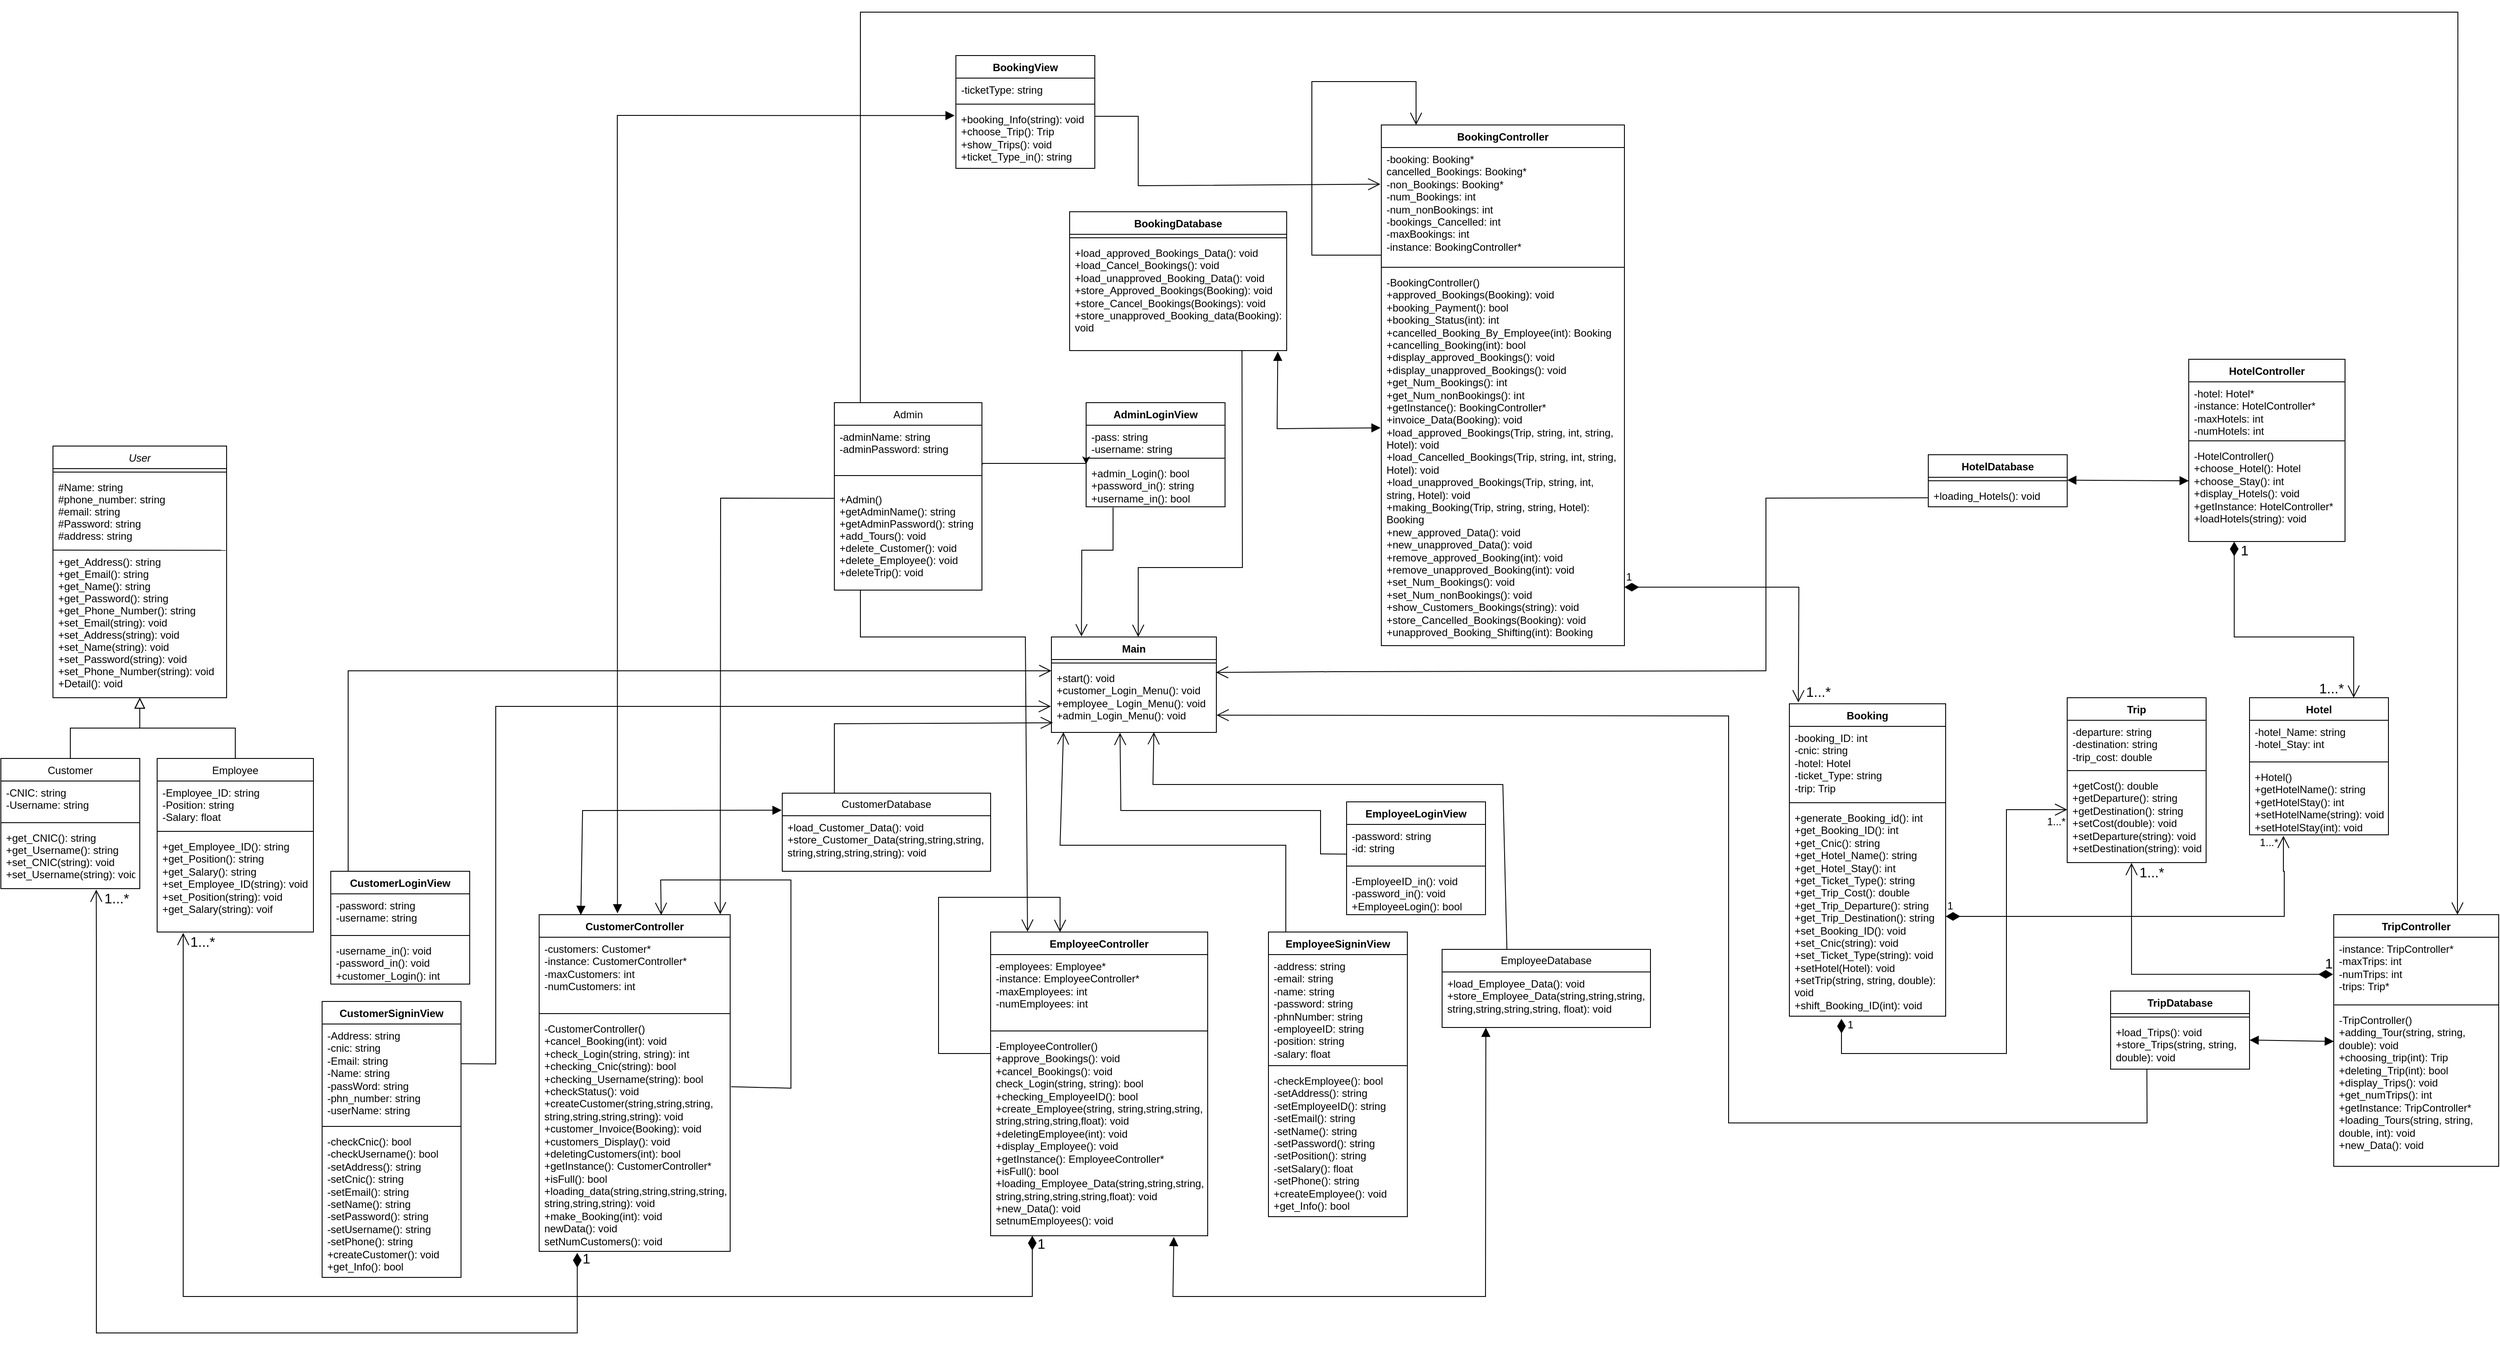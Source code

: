 <mxfile version="24.6.1" type="device">
  <diagram id="C5RBs43oDa-KdzZeNtuy" name="Page-1">
    <mxGraphModel dx="1134" dy="1792" grid="1" gridSize="10" guides="1" tooltips="1" connect="1" arrows="1" fold="1" page="1" pageScale="1" pageWidth="827" pageHeight="1169" math="0" shadow="0">
      <root>
        <mxCell id="WIyWlLk6GJQsqaUBKTNV-0" />
        <mxCell id="WIyWlLk6GJQsqaUBKTNV-1" parent="WIyWlLk6GJQsqaUBKTNV-0" />
        <mxCell id="zkfFHV4jXpPFQw0GAbJ--0" value="User" style="swimlane;fontStyle=2;align=center;verticalAlign=top;childLayout=stackLayout;horizontal=1;startSize=26;horizontalStack=0;resizeParent=1;resizeLast=0;collapsible=1;marginBottom=0;rounded=0;shadow=0;strokeWidth=1;" parent="WIyWlLk6GJQsqaUBKTNV-1" vertex="1">
          <mxGeometry x="70" y="100" width="200" height="290" as="geometry">
            <mxRectangle x="230" y="140" width="160" height="26" as="alternateBounds" />
          </mxGeometry>
        </mxCell>
        <mxCell id="zkfFHV4jXpPFQw0GAbJ--4" value="" style="line;html=1;strokeWidth=1;align=left;verticalAlign=middle;spacingTop=-1;spacingLeft=3;spacingRight=3;rotatable=0;labelPosition=right;points=[];portConstraint=eastwest;" parent="zkfFHV4jXpPFQw0GAbJ--0" vertex="1">
          <mxGeometry y="26" width="200" height="8" as="geometry" />
        </mxCell>
        <mxCell id="zkfFHV4jXpPFQw0GAbJ--3" value="#Name: string&#xa;#phone_number: string&#xa;#email: string&#xa;#Password: string&#xa;#address: string&#xa;" style="text;align=left;verticalAlign=top;spacingLeft=4;spacingRight=4;overflow=hidden;rotatable=0;points=[[0,0.5],[1,0.5]];portConstraint=eastwest;rounded=0;shadow=0;html=0;fontStyle=0" parent="zkfFHV4jXpPFQw0GAbJ--0" vertex="1">
          <mxGeometry y="34" width="200" height="86" as="geometry" />
        </mxCell>
        <mxCell id="zkfFHV4jXpPFQw0GAbJ--5" value="+get_Address(): string&#xa;+get_Email(): string&#xa;+get_Name(): string&#xa;+get_Password(): string&#xa;+get_Phone_Number(): string&#xa;+set_Email(string): void&#xa;+set_Address(string): void&#xa;+set_Name(string): void &#xa;+set_Password(string): void&#xa;+set_Phone_Number(string): void&#xa;+Detail(): void" style="text;align=left;verticalAlign=top;spacingLeft=4;spacingRight=4;overflow=hidden;rotatable=0;points=[[0,0.5],[1,0.5]];portConstraint=eastwest;" parent="zkfFHV4jXpPFQw0GAbJ--0" vertex="1">
          <mxGeometry y="120" width="200" height="170" as="geometry" />
        </mxCell>
        <mxCell id="9AyQuARMmKkdmY1lpB4m-0" value="" style="endArrow=none;html=1;rounded=0;entryX=0.995;entryY=0.001;entryDx=0;entryDy=0;entryPerimeter=0;exitX=-0.003;exitY=-0.001;exitDx=0;exitDy=0;exitPerimeter=0;" edge="1" parent="zkfFHV4jXpPFQw0GAbJ--0" source="zkfFHV4jXpPFQw0GAbJ--5" target="zkfFHV4jXpPFQw0GAbJ--5">
          <mxGeometry width="50" height="50" relative="1" as="geometry">
            <mxPoint x="150" y="140" as="sourcePoint" />
            <mxPoint x="310" y="139" as="targetPoint" />
          </mxGeometry>
        </mxCell>
        <mxCell id="zkfFHV4jXpPFQw0GAbJ--6" value="Customer" style="swimlane;fontStyle=0;align=center;verticalAlign=top;childLayout=stackLayout;horizontal=1;startSize=26;horizontalStack=0;resizeParent=1;resizeLast=0;collapsible=1;marginBottom=0;rounded=0;shadow=0;strokeWidth=1;" parent="WIyWlLk6GJQsqaUBKTNV-1" vertex="1">
          <mxGeometry x="10" y="460" width="160" height="150" as="geometry">
            <mxRectangle x="130" y="380" width="160" height="26" as="alternateBounds" />
          </mxGeometry>
        </mxCell>
        <mxCell id="zkfFHV4jXpPFQw0GAbJ--7" value="-CNIC: string&#xa;-Username: string" style="text;align=left;verticalAlign=top;spacingLeft=4;spacingRight=4;overflow=hidden;rotatable=0;points=[[0,0.5],[1,0.5]];portConstraint=eastwest;" parent="zkfFHV4jXpPFQw0GAbJ--6" vertex="1">
          <mxGeometry y="26" width="160" height="44" as="geometry" />
        </mxCell>
        <mxCell id="zkfFHV4jXpPFQw0GAbJ--9" value="" style="line;html=1;strokeWidth=1;align=left;verticalAlign=middle;spacingTop=-1;spacingLeft=3;spacingRight=3;rotatable=0;labelPosition=right;points=[];portConstraint=eastwest;" parent="zkfFHV4jXpPFQw0GAbJ--6" vertex="1">
          <mxGeometry y="70" width="160" height="8" as="geometry" />
        </mxCell>
        <mxCell id="zkfFHV4jXpPFQw0GAbJ--11" value="+get_CNIC(): string&#xa;+get_Username(): string&#xa;+set_CNIC(string): void&#xa;+set_Username(string): void" style="text;align=left;verticalAlign=top;spacingLeft=4;spacingRight=4;overflow=hidden;rotatable=0;points=[[0,0.5],[1,0.5]];portConstraint=eastwest;" parent="zkfFHV4jXpPFQw0GAbJ--6" vertex="1">
          <mxGeometry y="78" width="160" height="72" as="geometry" />
        </mxCell>
        <mxCell id="zkfFHV4jXpPFQw0GAbJ--12" value="" style="endArrow=block;endSize=10;endFill=0;shadow=0;strokeWidth=1;rounded=0;curved=0;edgeStyle=elbowEdgeStyle;elbow=vertical;" parent="WIyWlLk6GJQsqaUBKTNV-1" source="zkfFHV4jXpPFQw0GAbJ--6" target="zkfFHV4jXpPFQw0GAbJ--0" edge="1">
          <mxGeometry width="160" relative="1" as="geometry">
            <mxPoint x="200" y="203" as="sourcePoint" />
            <mxPoint x="200" y="203" as="targetPoint" />
          </mxGeometry>
        </mxCell>
        <mxCell id="zkfFHV4jXpPFQw0GAbJ--13" value="Employee" style="swimlane;fontStyle=0;align=center;verticalAlign=top;childLayout=stackLayout;horizontal=1;startSize=26;horizontalStack=0;resizeParent=1;resizeLast=0;collapsible=1;marginBottom=0;rounded=0;shadow=0;strokeWidth=1;" parent="WIyWlLk6GJQsqaUBKTNV-1" vertex="1">
          <mxGeometry x="190" y="460" width="180" height="200" as="geometry">
            <mxRectangle x="320" y="460" width="170" height="26" as="alternateBounds" />
          </mxGeometry>
        </mxCell>
        <mxCell id="zkfFHV4jXpPFQw0GAbJ--14" value="-Employee_ID: string&#xa;-Position: string&#xa;-Salary: float" style="text;align=left;verticalAlign=top;spacingLeft=4;spacingRight=4;overflow=hidden;rotatable=0;points=[[0,0.5],[1,0.5]];portConstraint=eastwest;" parent="zkfFHV4jXpPFQw0GAbJ--13" vertex="1">
          <mxGeometry y="26" width="180" height="54" as="geometry" />
        </mxCell>
        <mxCell id="zkfFHV4jXpPFQw0GAbJ--15" value="" style="line;html=1;strokeWidth=1;align=left;verticalAlign=middle;spacingTop=-1;spacingLeft=3;spacingRight=3;rotatable=0;labelPosition=right;points=[];portConstraint=eastwest;" parent="zkfFHV4jXpPFQw0GAbJ--13" vertex="1">
          <mxGeometry y="80" width="180" height="8" as="geometry" />
        </mxCell>
        <mxCell id="9AyQuARMmKkdmY1lpB4m-1" value="+get_Employee_ID(): string&lt;div&gt;+get_Position(): string&lt;/div&gt;&lt;div&gt;+get_Salary(): string&lt;br&gt;&lt;div&gt;+set_Employee_ID(&lt;span style=&quot;background-color: initial;&quot;&gt;string&lt;/span&gt;&lt;span style=&quot;background-color: initial;&quot;&gt;): void&lt;/span&gt;&lt;/div&gt;&lt;/div&gt;&lt;div&gt;+set_Position(&lt;span style=&quot;background-color: initial;&quot;&gt;string&lt;/span&gt;&lt;span style=&quot;background-color: initial;&quot;&gt;): void&lt;/span&gt;&lt;/div&gt;&lt;div&gt;+get_Salary(&lt;span style=&quot;background-color: initial;&quot;&gt;string&lt;/span&gt;&lt;span style=&quot;background-color: initial;&quot;&gt;): voif&lt;/span&gt;&lt;/div&gt;" style="text;strokeColor=none;fillColor=none;align=left;verticalAlign=top;spacingLeft=4;spacingRight=4;overflow=hidden;rotatable=0;points=[[0,0.5],[1,0.5]];portConstraint=eastwest;whiteSpace=wrap;html=1;" vertex="1" parent="zkfFHV4jXpPFQw0GAbJ--13">
          <mxGeometry y="88" width="180" height="112" as="geometry" />
        </mxCell>
        <mxCell id="zkfFHV4jXpPFQw0GAbJ--16" value="" style="endArrow=block;endSize=10;endFill=0;shadow=0;strokeWidth=1;rounded=0;curved=0;edgeStyle=elbowEdgeStyle;elbow=vertical;" parent="WIyWlLk6GJQsqaUBKTNV-1" source="zkfFHV4jXpPFQw0GAbJ--13" target="zkfFHV4jXpPFQw0GAbJ--0" edge="1">
          <mxGeometry width="160" relative="1" as="geometry">
            <mxPoint x="210" y="373" as="sourcePoint" />
            <mxPoint x="310" y="271" as="targetPoint" />
          </mxGeometry>
        </mxCell>
        <mxCell id="zkfFHV4jXpPFQw0GAbJ--17" value="Admin" style="swimlane;fontStyle=0;align=center;verticalAlign=top;childLayout=stackLayout;horizontal=1;startSize=26;horizontalStack=0;resizeParent=1;resizeLast=0;collapsible=1;marginBottom=0;rounded=0;shadow=0;strokeWidth=1;" parent="WIyWlLk6GJQsqaUBKTNV-1" vertex="1">
          <mxGeometry x="970" y="50" width="170" height="216" as="geometry">
            <mxRectangle x="550" y="140" width="160" height="26" as="alternateBounds" />
          </mxGeometry>
        </mxCell>
        <mxCell id="zkfFHV4jXpPFQw0GAbJ--22" value="-adminName: string&#xa;-adminPassword: string" style="text;align=left;verticalAlign=top;spacingLeft=4;spacingRight=4;overflow=hidden;rotatable=0;points=[[0,0.5],[1,0.5]];portConstraint=eastwest;rounded=0;shadow=0;html=0;" parent="zkfFHV4jXpPFQw0GAbJ--17" vertex="1">
          <mxGeometry y="26" width="170" height="44" as="geometry" />
        </mxCell>
        <mxCell id="zkfFHV4jXpPFQw0GAbJ--23" value="" style="line;html=1;strokeWidth=1;align=left;verticalAlign=middle;spacingTop=-1;spacingLeft=3;spacingRight=3;rotatable=0;labelPosition=right;points=[];portConstraint=eastwest;" parent="zkfFHV4jXpPFQw0GAbJ--17" vertex="1">
          <mxGeometry y="70" width="170" height="28" as="geometry" />
        </mxCell>
        <mxCell id="zkfFHV4jXpPFQw0GAbJ--24" value="+Admin()&#xa;+getAdminName(): string&#xa;+getAdminPassword(): string&#xa;+add_Tours(): void&#xa;+delete_Customer(): void&#xa;+delete_Employee(): void&#xa;+deleteTrip(): void" style="text;align=left;verticalAlign=top;spacingLeft=4;spacingRight=4;overflow=hidden;rotatable=0;points=[[0,0.5],[1,0.5]];portConstraint=eastwest;" parent="zkfFHV4jXpPFQw0GAbJ--17" vertex="1">
          <mxGeometry y="98" width="170" height="112" as="geometry" />
        </mxCell>
        <mxCell id="9AyQuARMmKkdmY1lpB4m-2" value="AdminLoginView" style="swimlane;fontStyle=1;align=center;verticalAlign=top;childLayout=stackLayout;horizontal=1;startSize=26;horizontalStack=0;resizeParent=1;resizeParentMax=0;resizeLast=0;collapsible=1;marginBottom=0;whiteSpace=wrap;html=1;" vertex="1" parent="WIyWlLk6GJQsqaUBKTNV-1">
          <mxGeometry x="1260" y="50" width="160" height="120" as="geometry" />
        </mxCell>
        <mxCell id="9AyQuARMmKkdmY1lpB4m-3" value="-pass: string&lt;div&gt;-username: string&lt;/div&gt;" style="text;strokeColor=none;fillColor=none;align=left;verticalAlign=top;spacingLeft=4;spacingRight=4;overflow=hidden;rotatable=0;points=[[0,0.5],[1,0.5]];portConstraint=eastwest;whiteSpace=wrap;html=1;" vertex="1" parent="9AyQuARMmKkdmY1lpB4m-2">
          <mxGeometry y="26" width="160" height="34" as="geometry" />
        </mxCell>
        <mxCell id="9AyQuARMmKkdmY1lpB4m-4" value="" style="line;strokeWidth=1;fillColor=none;align=left;verticalAlign=middle;spacingTop=-1;spacingLeft=3;spacingRight=3;rotatable=0;labelPosition=right;points=[];portConstraint=eastwest;strokeColor=inherit;" vertex="1" parent="9AyQuARMmKkdmY1lpB4m-2">
          <mxGeometry y="60" width="160" height="8" as="geometry" />
        </mxCell>
        <mxCell id="9AyQuARMmKkdmY1lpB4m-5" value="+admin_Login(): bool&lt;div&gt;+password_in(): string&lt;/div&gt;&lt;div&gt;+username_in(): bool&lt;/div&gt;" style="text;strokeColor=none;fillColor=none;align=left;verticalAlign=top;spacingLeft=4;spacingRight=4;overflow=hidden;rotatable=0;points=[[0,0.5],[1,0.5]];portConstraint=eastwest;whiteSpace=wrap;html=1;" vertex="1" parent="9AyQuARMmKkdmY1lpB4m-2">
          <mxGeometry y="68" width="160" height="52" as="geometry" />
        </mxCell>
        <mxCell id="9AyQuARMmKkdmY1lpB4m-8" value="EmployeeLoginView" style="swimlane;fontStyle=1;align=center;verticalAlign=top;childLayout=stackLayout;horizontal=1;startSize=26;horizontalStack=0;resizeParent=1;resizeParentMax=0;resizeLast=0;collapsible=1;marginBottom=0;whiteSpace=wrap;html=1;" vertex="1" parent="WIyWlLk6GJQsqaUBKTNV-1">
          <mxGeometry x="1560" y="510" width="160" height="130" as="geometry" />
        </mxCell>
        <mxCell id="9AyQuARMmKkdmY1lpB4m-9" value="-password: string&lt;div&gt;-id: string&lt;/div&gt;" style="text;strokeColor=none;fillColor=none;align=left;verticalAlign=top;spacingLeft=4;spacingRight=4;overflow=hidden;rotatable=0;points=[[0,0.5],[1,0.5]];portConstraint=eastwest;whiteSpace=wrap;html=1;" vertex="1" parent="9AyQuARMmKkdmY1lpB4m-8">
          <mxGeometry y="26" width="160" height="44" as="geometry" />
        </mxCell>
        <mxCell id="9AyQuARMmKkdmY1lpB4m-10" value="" style="line;strokeWidth=1;fillColor=none;align=left;verticalAlign=middle;spacingTop=-1;spacingLeft=3;spacingRight=3;rotatable=0;labelPosition=right;points=[];portConstraint=eastwest;strokeColor=inherit;" vertex="1" parent="9AyQuARMmKkdmY1lpB4m-8">
          <mxGeometry y="70" width="160" height="8" as="geometry" />
        </mxCell>
        <mxCell id="9AyQuARMmKkdmY1lpB4m-11" value="&lt;div&gt;-EmployeeID_in(): void&lt;/div&gt;-password_in(): void&lt;div&gt;+EmployeeLogin(): bool&lt;/div&gt;" style="text;strokeColor=none;fillColor=none;align=left;verticalAlign=top;spacingLeft=4;spacingRight=4;overflow=hidden;rotatable=0;points=[[0,0.5],[1,0.5]];portConstraint=eastwest;whiteSpace=wrap;html=1;" vertex="1" parent="9AyQuARMmKkdmY1lpB4m-8">
          <mxGeometry y="78" width="160" height="52" as="geometry" />
        </mxCell>
        <mxCell id="9AyQuARMmKkdmY1lpB4m-13" value="CustomerSigninView" style="swimlane;fontStyle=1;align=center;verticalAlign=top;childLayout=stackLayout;horizontal=1;startSize=26;horizontalStack=0;resizeParent=1;resizeParentMax=0;resizeLast=0;collapsible=1;marginBottom=0;whiteSpace=wrap;html=1;" vertex="1" parent="WIyWlLk6GJQsqaUBKTNV-1">
          <mxGeometry x="380" y="740" width="160" height="318" as="geometry" />
        </mxCell>
        <mxCell id="9AyQuARMmKkdmY1lpB4m-14" value="-Address: string&lt;div&gt;-cnic: string&lt;/div&gt;&lt;div&gt;-Email: string&lt;/div&gt;&lt;div&gt;-Name: string&lt;/div&gt;&lt;div&gt;-passWord: string&lt;/div&gt;&lt;div&gt;-phn_number: string&lt;/div&gt;&lt;div&gt;-userName: string&lt;/div&gt;" style="text;strokeColor=none;fillColor=none;align=left;verticalAlign=top;spacingLeft=4;spacingRight=4;overflow=hidden;rotatable=0;points=[[0,0.5],[1,0.5]];portConstraint=eastwest;whiteSpace=wrap;html=1;" vertex="1" parent="9AyQuARMmKkdmY1lpB4m-13">
          <mxGeometry y="26" width="160" height="114" as="geometry" />
        </mxCell>
        <mxCell id="9AyQuARMmKkdmY1lpB4m-15" value="" style="line;strokeWidth=1;fillColor=none;align=left;verticalAlign=middle;spacingTop=-1;spacingLeft=3;spacingRight=3;rotatable=0;labelPosition=right;points=[];portConstraint=eastwest;strokeColor=inherit;" vertex="1" parent="9AyQuARMmKkdmY1lpB4m-13">
          <mxGeometry y="140" width="160" height="8" as="geometry" />
        </mxCell>
        <mxCell id="9AyQuARMmKkdmY1lpB4m-16" value="-checkCnic(): bool&lt;div&gt;-checkUsername(): bool&lt;/div&gt;&lt;div&gt;-setAddress(): string&lt;/div&gt;&lt;div&gt;-setCnic(): string&lt;/div&gt;&lt;div&gt;-setEmail(): string&lt;/div&gt;&lt;div&gt;-setName(): string&lt;/div&gt;&lt;div&gt;-setPassword(): string&lt;/div&gt;&lt;div&gt;-setUsername(): string&lt;/div&gt;&lt;div&gt;-setPhone(): string&lt;/div&gt;&lt;div&gt;+createCustomer(): void&lt;/div&gt;&lt;div&gt;+get_Info(): bool&lt;/div&gt;" style="text;strokeColor=none;fillColor=none;align=left;verticalAlign=top;spacingLeft=4;spacingRight=4;overflow=hidden;rotatable=0;points=[[0,0.5],[1,0.5]];portConstraint=eastwest;whiteSpace=wrap;html=1;" vertex="1" parent="9AyQuARMmKkdmY1lpB4m-13">
          <mxGeometry y="148" width="160" height="170" as="geometry" />
        </mxCell>
        <mxCell id="9AyQuARMmKkdmY1lpB4m-18" value="Main" style="swimlane;fontStyle=1;align=center;verticalAlign=top;childLayout=stackLayout;horizontal=1;startSize=26;horizontalStack=0;resizeParent=1;resizeParentMax=0;resizeLast=0;collapsible=1;marginBottom=0;whiteSpace=wrap;html=1;" vertex="1" parent="WIyWlLk6GJQsqaUBKTNV-1">
          <mxGeometry x="1220" y="320" width="190" height="110" as="geometry" />
        </mxCell>
        <mxCell id="9AyQuARMmKkdmY1lpB4m-20" value="" style="line;strokeWidth=1;fillColor=none;align=left;verticalAlign=middle;spacingTop=-1;spacingLeft=3;spacingRight=3;rotatable=0;labelPosition=right;points=[];portConstraint=eastwest;strokeColor=inherit;" vertex="1" parent="9AyQuARMmKkdmY1lpB4m-18">
          <mxGeometry y="26" width="190" height="8" as="geometry" />
        </mxCell>
        <mxCell id="9AyQuARMmKkdmY1lpB4m-21" value="+start(): void&lt;div&gt;+customer_Login_Menu(): void&lt;/div&gt;&lt;div&gt;+employee_ Login_Menu(): void&lt;/div&gt;&lt;div&gt;+admin_Login_Menu(): void&lt;/div&gt;" style="text;strokeColor=none;fillColor=none;align=left;verticalAlign=top;spacingLeft=4;spacingRight=4;overflow=hidden;rotatable=0;points=[[0,0.5],[1,0.5]];portConstraint=eastwest;whiteSpace=wrap;html=1;" vertex="1" parent="9AyQuARMmKkdmY1lpB4m-18">
          <mxGeometry y="34" width="190" height="76" as="geometry" />
        </mxCell>
        <mxCell id="9AyQuARMmKkdmY1lpB4m-24" value="" style="endArrow=open;endFill=1;endSize=12;html=1;rounded=0;exitX=0.125;exitY=0.005;exitDx=0;exitDy=0;exitPerimeter=0;" edge="1" parent="WIyWlLk6GJQsqaUBKTNV-1" source="9AyQuARMmKkdmY1lpB4m-58">
          <mxGeometry width="160" relative="1" as="geometry">
            <mxPoint x="410" y="577" as="sourcePoint" />
            <mxPoint x="1220" y="359" as="targetPoint" />
            <Array as="points">
              <mxPoint x="410" y="440" />
              <mxPoint x="410" y="359" />
            </Array>
          </mxGeometry>
        </mxCell>
        <mxCell id="9AyQuARMmKkdmY1lpB4m-27" value="" style="endArrow=open;endFill=1;endSize=12;html=1;rounded=0;exitX=1.002;exitY=0.401;exitDx=0;exitDy=0;entryX=-0.003;entryY=0.605;entryDx=0;entryDy=0;entryPerimeter=0;exitPerimeter=0;" edge="1" parent="WIyWlLk6GJQsqaUBKTNV-1" source="9AyQuARMmKkdmY1lpB4m-14" target="9AyQuARMmKkdmY1lpB4m-21">
          <mxGeometry width="160" relative="1" as="geometry">
            <mxPoint x="380" y="780" as="sourcePoint" />
            <mxPoint x="470" y="560" as="targetPoint" />
            <Array as="points">
              <mxPoint x="580" y="812" />
              <mxPoint x="580" y="400" />
            </Array>
          </mxGeometry>
        </mxCell>
        <mxCell id="9AyQuARMmKkdmY1lpB4m-29" value="CustomerController" style="swimlane;fontStyle=1;align=center;verticalAlign=top;childLayout=stackLayout;horizontal=1;startSize=26;horizontalStack=0;resizeParent=1;resizeParentMax=0;resizeLast=0;collapsible=1;marginBottom=0;whiteSpace=wrap;html=1;" vertex="1" parent="WIyWlLk6GJQsqaUBKTNV-1">
          <mxGeometry x="630" y="640" width="220" height="388" as="geometry" />
        </mxCell>
        <mxCell id="9AyQuARMmKkdmY1lpB4m-30" value="-customers: Customer*&lt;div&gt;-instance: CustomerController*&lt;/div&gt;&lt;div&gt;-maxCustomers: int&lt;/div&gt;&lt;div&gt;-numCustomers: int&lt;/div&gt;" style="text;strokeColor=none;fillColor=none;align=left;verticalAlign=top;spacingLeft=4;spacingRight=4;overflow=hidden;rotatable=0;points=[[0,0.5],[1,0.5]];portConstraint=eastwest;whiteSpace=wrap;html=1;" vertex="1" parent="9AyQuARMmKkdmY1lpB4m-29">
          <mxGeometry y="26" width="220" height="84" as="geometry" />
        </mxCell>
        <mxCell id="9AyQuARMmKkdmY1lpB4m-31" value="" style="line;strokeWidth=1;fillColor=none;align=left;verticalAlign=middle;spacingTop=-1;spacingLeft=3;spacingRight=3;rotatable=0;labelPosition=right;points=[];portConstraint=eastwest;strokeColor=inherit;" vertex="1" parent="9AyQuARMmKkdmY1lpB4m-29">
          <mxGeometry y="110" width="220" height="8" as="geometry" />
        </mxCell>
        <mxCell id="9AyQuARMmKkdmY1lpB4m-32" value="&lt;div&gt;-CustomerController()&lt;/div&gt;+cancel_Booking(int): void&lt;div&gt;+check_Login(string, string): int&lt;/div&gt;&lt;div&gt;+checking_Cnic(string): bool&lt;/div&gt;&lt;div&gt;+checking_Username(string): bool&lt;/div&gt;&lt;div&gt;+checkStatus(): void&lt;/div&gt;&lt;div&gt;+createCustomer(string,string,string,&lt;/div&gt;&lt;div&gt;string,string,string,string): void&lt;/div&gt;&lt;div&gt;+customer_Invoice(Booking): void&lt;/div&gt;&lt;div&gt;+customers_Display(): void&lt;/div&gt;&lt;div&gt;+deletingCustomers(int): bool&lt;/div&gt;&lt;div&gt;+getInstance(): CustomerController*&lt;/div&gt;&lt;div&gt;+isFull(): bool&lt;/div&gt;&lt;div&gt;+loading_data(string,string,string,string,&lt;/div&gt;&lt;div&gt;string,string,string): void&lt;/div&gt;&lt;div&gt;+make_Booking(int): void&lt;/div&gt;&lt;div&gt;newData(): void&lt;/div&gt;&lt;div&gt;setNumCustomers(): void&lt;/div&gt;" style="text;strokeColor=none;fillColor=none;align=left;verticalAlign=top;spacingLeft=4;spacingRight=4;overflow=hidden;rotatable=0;points=[[0,0.5],[1,0.5]];portConstraint=eastwest;whiteSpace=wrap;html=1;" vertex="1" parent="9AyQuARMmKkdmY1lpB4m-29">
          <mxGeometry y="118" width="220" height="270" as="geometry" />
        </mxCell>
        <mxCell id="9AyQuARMmKkdmY1lpB4m-37" value="" style="endArrow=open;endFill=1;endSize=12;html=1;rounded=0;exitX=1.005;exitY=0.297;exitDx=0;exitDy=0;exitPerimeter=0;entryX=0.639;entryY=0.001;entryDx=0;entryDy=0;entryPerimeter=0;" edge="1" parent="9AyQuARMmKkdmY1lpB4m-29" source="9AyQuARMmKkdmY1lpB4m-32" target="9AyQuARMmKkdmY1lpB4m-29">
          <mxGeometry width="160" relative="1" as="geometry">
            <mxPoint x="260" y="-40" as="sourcePoint" />
            <mxPoint x="100" y="-40" as="targetPoint" />
            <Array as="points">
              <mxPoint x="290" y="200" />
              <mxPoint x="290" y="-40" />
              <mxPoint x="140" y="-40" />
            </Array>
          </mxGeometry>
        </mxCell>
        <mxCell id="9AyQuARMmKkdmY1lpB4m-33" value="EmployeeDatabase" style="swimlane;fontStyle=0;childLayout=stackLayout;horizontal=1;startSize=26;fillColor=none;horizontalStack=0;resizeParent=1;resizeParentMax=0;resizeLast=0;collapsible=1;marginBottom=0;whiteSpace=wrap;html=1;" vertex="1" parent="WIyWlLk6GJQsqaUBKTNV-1">
          <mxGeometry x="1670" y="680" width="240" height="90" as="geometry" />
        </mxCell>
        <mxCell id="9AyQuARMmKkdmY1lpB4m-36" value="+load_Employee_Data(): void&lt;div&gt;+store_Employee_Data(string,&lt;span style=&quot;background-color: initial;&quot;&gt;string,&lt;/span&gt;&lt;span style=&quot;background-color: initial;&quot;&gt;string,&lt;/span&gt;&lt;/div&gt;&lt;div&gt;&lt;span style=&quot;background-color: initial;&quot;&gt;string,&lt;/span&gt;&lt;span style=&quot;background-color: initial;&quot;&gt;string,&lt;/span&gt;&lt;span style=&quot;background-color: initial;&quot;&gt;string,&lt;/span&gt;&lt;span style=&quot;background-color: initial;&quot;&gt;string, float): void&lt;/span&gt;&lt;/div&gt;" style="text;strokeColor=none;fillColor=none;align=left;verticalAlign=top;spacingLeft=4;spacingRight=4;overflow=hidden;rotatable=0;points=[[0,0.5],[1,0.5]];portConstraint=eastwest;whiteSpace=wrap;html=1;" vertex="1" parent="9AyQuARMmKkdmY1lpB4m-33">
          <mxGeometry y="26" width="240" height="64" as="geometry" />
        </mxCell>
        <mxCell id="9AyQuARMmKkdmY1lpB4m-41" style="edgeStyle=orthogonalEdgeStyle;rounded=0;orthogonalLoop=1;jettySize=auto;html=1;exitX=1.003;exitY=1.03;exitDx=0;exitDy=0;exitPerimeter=0;" edge="1" parent="WIyWlLk6GJQsqaUBKTNV-1" source="zkfFHV4jXpPFQw0GAbJ--22">
          <mxGeometry relative="1" as="geometry">
            <mxPoint x="1260" y="121" as="targetPoint" />
            <Array as="points">
              <mxPoint x="1140" y="120" />
              <mxPoint x="1260" y="120" />
            </Array>
          </mxGeometry>
        </mxCell>
        <mxCell id="9AyQuARMmKkdmY1lpB4m-42" value="" style="endArrow=open;endFill=1;endSize=12;html=1;rounded=0;exitX=0.194;exitY=1.016;exitDx=0;exitDy=0;exitPerimeter=0;entryX=0.182;entryY=-0.006;entryDx=0;entryDy=0;entryPerimeter=0;" edge="1" parent="WIyWlLk6GJQsqaUBKTNV-1" source="9AyQuARMmKkdmY1lpB4m-5" target="9AyQuARMmKkdmY1lpB4m-18">
          <mxGeometry width="160" relative="1" as="geometry">
            <mxPoint x="1130" y="240" as="sourcePoint" />
            <mxPoint x="1290" y="240" as="targetPoint" />
            <Array as="points">
              <mxPoint x="1291" y="220" />
              <mxPoint x="1255" y="220" />
            </Array>
          </mxGeometry>
        </mxCell>
        <mxCell id="9AyQuARMmKkdmY1lpB4m-43" value="EmployeeController" style="swimlane;fontStyle=1;align=center;verticalAlign=top;childLayout=stackLayout;horizontal=1;startSize=26;horizontalStack=0;resizeParent=1;resizeParentMax=0;resizeLast=0;collapsible=1;marginBottom=0;whiteSpace=wrap;html=1;" vertex="1" parent="WIyWlLk6GJQsqaUBKTNV-1">
          <mxGeometry x="1150" y="660" width="250" height="350" as="geometry">
            <mxRectangle x="1150" y="660" width="150" height="30" as="alternateBounds" />
          </mxGeometry>
        </mxCell>
        <mxCell id="9AyQuARMmKkdmY1lpB4m-44" value="-employees: Employee*&lt;div&gt;-instance: EmployeeController*&lt;/div&gt;&lt;div&gt;-maxEmployees: int&lt;/div&gt;&lt;div&gt;-numEmployees: int&lt;/div&gt;" style="text;strokeColor=none;fillColor=none;align=left;verticalAlign=top;spacingLeft=4;spacingRight=4;overflow=hidden;rotatable=0;points=[[0,0.5],[1,0.5]];portConstraint=eastwest;whiteSpace=wrap;html=1;" vertex="1" parent="9AyQuARMmKkdmY1lpB4m-43">
          <mxGeometry y="26" width="250" height="84" as="geometry" />
        </mxCell>
        <mxCell id="9AyQuARMmKkdmY1lpB4m-45" value="" style="line;strokeWidth=1;fillColor=none;align=left;verticalAlign=middle;spacingTop=-1;spacingLeft=3;spacingRight=3;rotatable=0;labelPosition=right;points=[];portConstraint=eastwest;strokeColor=inherit;" vertex="1" parent="9AyQuARMmKkdmY1lpB4m-43">
          <mxGeometry y="110" width="250" height="8" as="geometry" />
        </mxCell>
        <mxCell id="9AyQuARMmKkdmY1lpB4m-46" value="-EmployeeController()&lt;div&gt;+approve_Bookings(): void&lt;/div&gt;&lt;div&gt;+cancel_Bookings(): void&lt;/div&gt;&lt;div&gt;check_Login(string, string): bool&lt;/div&gt;&lt;div&gt;+checking_EmployeeID(): bool&lt;/div&gt;&lt;div&gt;+create_Employee(string, string,string,string,&lt;/div&gt;&lt;div&gt;string,string,string,float): void&lt;/div&gt;&lt;div&gt;+deletingEmployee(int): void&lt;/div&gt;&lt;div&gt;+display_Employee(): void&lt;/div&gt;&lt;div&gt;+getInstance(): EmployeeController*&lt;/div&gt;&lt;div&gt;+isFull(): bool&lt;/div&gt;&lt;div&gt;+loading_Employee_Data(string,string,string,&lt;/div&gt;&lt;div&gt;string,string,string,string,float): void&lt;/div&gt;&lt;div&gt;+new_Data(): void&lt;/div&gt;&lt;div&gt;setnumEmployees(): void&lt;/div&gt;" style="text;strokeColor=none;fillColor=none;align=left;verticalAlign=top;spacingLeft=4;spacingRight=4;overflow=hidden;rotatable=0;points=[[0,0.5],[1,0.5]];portConstraint=eastwest;whiteSpace=wrap;html=1;" vertex="1" parent="9AyQuARMmKkdmY1lpB4m-43">
          <mxGeometry y="118" width="250" height="232" as="geometry" />
        </mxCell>
        <mxCell id="9AyQuARMmKkdmY1lpB4m-50" value="EmployeeSigninView" style="swimlane;fontStyle=1;align=center;verticalAlign=top;childLayout=stackLayout;horizontal=1;startSize=26;horizontalStack=0;resizeParent=1;resizeParentMax=0;resizeLast=0;collapsible=1;marginBottom=0;whiteSpace=wrap;html=1;" vertex="1" parent="WIyWlLk6GJQsqaUBKTNV-1">
          <mxGeometry x="1470" y="660" width="160" height="328" as="geometry" />
        </mxCell>
        <mxCell id="9AyQuARMmKkdmY1lpB4m-51" value="-address: string&lt;div&gt;-email: string&lt;/div&gt;&lt;div&gt;-name: string&lt;/div&gt;&lt;div&gt;-password: string&lt;/div&gt;&lt;div&gt;-phnNumber: string&lt;/div&gt;&lt;div&gt;-employeeID: string&lt;/div&gt;&lt;div&gt;-position: string&lt;/div&gt;&lt;div&gt;-salary: float&lt;/div&gt;" style="text;strokeColor=none;fillColor=none;align=left;verticalAlign=top;spacingLeft=4;spacingRight=4;overflow=hidden;rotatable=0;points=[[0,0.5],[1,0.5]];portConstraint=eastwest;whiteSpace=wrap;html=1;" vertex="1" parent="9AyQuARMmKkdmY1lpB4m-50">
          <mxGeometry y="26" width="160" height="124" as="geometry" />
        </mxCell>
        <mxCell id="9AyQuARMmKkdmY1lpB4m-52" value="" style="line;strokeWidth=1;fillColor=none;align=left;verticalAlign=middle;spacingTop=-1;spacingLeft=3;spacingRight=3;rotatable=0;labelPosition=right;points=[];portConstraint=eastwest;strokeColor=inherit;" vertex="1" parent="9AyQuARMmKkdmY1lpB4m-50">
          <mxGeometry y="150" width="160" height="8" as="geometry" />
        </mxCell>
        <mxCell id="9AyQuARMmKkdmY1lpB4m-53" value="&lt;div&gt;-checkEmployee(): bool&lt;/div&gt;&lt;div&gt;-setAddress(): string&lt;/div&gt;&lt;div&gt;-setEmployeeID(): string&lt;/div&gt;&lt;div&gt;-setEmail(): string&lt;/div&gt;&lt;div&gt;-setName(): string&lt;/div&gt;&lt;div&gt;-setPassword(): string&lt;/div&gt;&lt;div&gt;-setPosition(): string&lt;/div&gt;&lt;div&gt;-setSalary(): float&lt;/div&gt;&lt;div&gt;-setPhone(): string&lt;/div&gt;&lt;div&gt;+createEmployee(): void&lt;/div&gt;&lt;div&gt;+get_Info(): bool&lt;/div&gt;" style="text;strokeColor=none;fillColor=none;align=left;verticalAlign=top;spacingLeft=4;spacingRight=4;overflow=hidden;rotatable=0;points=[[0,0.5],[1,0.5]];portConstraint=eastwest;whiteSpace=wrap;html=1;" vertex="1" parent="9AyQuARMmKkdmY1lpB4m-50">
          <mxGeometry y="158" width="160" height="170" as="geometry" />
        </mxCell>
        <mxCell id="9AyQuARMmKkdmY1lpB4m-56" value="" style="endArrow=open;endFill=1;endSize=12;html=1;rounded=0;entryX=0.32;entryY=0;entryDx=0;entryDy=0;entryPerimeter=0;" edge="1" parent="WIyWlLk6GJQsqaUBKTNV-1" target="9AyQuARMmKkdmY1lpB4m-43">
          <mxGeometry width="160" relative="1" as="geometry">
            <mxPoint x="1150" y="800" as="sourcePoint" />
            <mxPoint x="1300" y="620" as="targetPoint" />
            <Array as="points">
              <mxPoint x="1090" y="800" />
              <mxPoint x="1090" y="620" />
              <mxPoint x="1230" y="620" />
            </Array>
          </mxGeometry>
        </mxCell>
        <mxCell id="9AyQuARMmKkdmY1lpB4m-57" value="" style="endArrow=open;endFill=1;endSize=12;html=1;rounded=0;entryX=0.073;entryY=0.997;entryDx=0;entryDy=0;entryPerimeter=0;" edge="1" parent="WIyWlLk6GJQsqaUBKTNV-1" target="9AyQuARMmKkdmY1lpB4m-21">
          <mxGeometry width="160" relative="1" as="geometry">
            <mxPoint x="1490" y="660" as="sourcePoint" />
            <mxPoint x="1550" y="559.29" as="targetPoint" />
            <Array as="points">
              <mxPoint x="1490" y="560" />
              <mxPoint x="1230" y="560" />
            </Array>
          </mxGeometry>
        </mxCell>
        <mxCell id="9AyQuARMmKkdmY1lpB4m-58" value="CustomerLoginView" style="swimlane;fontStyle=1;align=center;verticalAlign=top;childLayout=stackLayout;horizontal=1;startSize=26;horizontalStack=0;resizeParent=1;resizeParentMax=0;resizeLast=0;collapsible=1;marginBottom=0;whiteSpace=wrap;html=1;" vertex="1" parent="WIyWlLk6GJQsqaUBKTNV-1">
          <mxGeometry x="390" y="590" width="160" height="130" as="geometry" />
        </mxCell>
        <mxCell id="9AyQuARMmKkdmY1lpB4m-59" value="-password: string&lt;div&gt;-username: string&lt;/div&gt;" style="text;strokeColor=none;fillColor=none;align=left;verticalAlign=top;spacingLeft=4;spacingRight=4;overflow=hidden;rotatable=0;points=[[0,0.5],[1,0.5]];portConstraint=eastwest;whiteSpace=wrap;html=1;" vertex="1" parent="9AyQuARMmKkdmY1lpB4m-58">
          <mxGeometry y="26" width="160" height="44" as="geometry" />
        </mxCell>
        <mxCell id="9AyQuARMmKkdmY1lpB4m-60" value="" style="line;strokeWidth=1;fillColor=none;align=left;verticalAlign=middle;spacingTop=-1;spacingLeft=3;spacingRight=3;rotatable=0;labelPosition=right;points=[];portConstraint=eastwest;strokeColor=inherit;" vertex="1" parent="9AyQuARMmKkdmY1lpB4m-58">
          <mxGeometry y="70" width="160" height="8" as="geometry" />
        </mxCell>
        <mxCell id="9AyQuARMmKkdmY1lpB4m-61" value="&lt;div&gt;-username_in(): void&lt;/div&gt;-password_in(): void&lt;div&gt;+customer_Login(): int&lt;/div&gt;" style="text;strokeColor=none;fillColor=none;align=left;verticalAlign=top;spacingLeft=4;spacingRight=4;overflow=hidden;rotatable=0;points=[[0,0.5],[1,0.5]];portConstraint=eastwest;whiteSpace=wrap;html=1;" vertex="1" parent="9AyQuARMmKkdmY1lpB4m-58">
          <mxGeometry y="78" width="160" height="52" as="geometry" />
        </mxCell>
        <mxCell id="9AyQuARMmKkdmY1lpB4m-62" value="" style="endArrow=open;endFill=1;endSize=12;html=1;rounded=0;exitX=0.001;exitY=0.778;exitDx=0;exitDy=0;exitPerimeter=0;entryX=0.416;entryY=1.006;entryDx=0;entryDy=0;entryPerimeter=0;" edge="1" parent="WIyWlLk6GJQsqaUBKTNV-1" source="9AyQuARMmKkdmY1lpB4m-9" target="9AyQuARMmKkdmY1lpB4m-21">
          <mxGeometry width="160" relative="1" as="geometry">
            <mxPoint x="1380" y="490" as="sourcePoint" />
            <mxPoint x="1540" y="490" as="targetPoint" />
            <Array as="points">
              <mxPoint x="1530" y="570" />
              <mxPoint x="1530" y="520" />
              <mxPoint x="1300" y="520" />
            </Array>
          </mxGeometry>
        </mxCell>
        <mxCell id="9AyQuARMmKkdmY1lpB4m-63" value="CustomerDatabase" style="swimlane;fontStyle=0;childLayout=stackLayout;horizontal=1;startSize=26;fillColor=none;horizontalStack=0;resizeParent=1;resizeParentMax=0;resizeLast=0;collapsible=1;marginBottom=0;whiteSpace=wrap;html=1;" vertex="1" parent="WIyWlLk6GJQsqaUBKTNV-1">
          <mxGeometry x="910" y="500" width="240" height="90" as="geometry" />
        </mxCell>
        <mxCell id="9AyQuARMmKkdmY1lpB4m-64" value="+load_Customer_Data(): void&lt;div&gt;+store_Customer_Data(string,&lt;span style=&quot;background-color: initial;&quot;&gt;string,&lt;/span&gt;&lt;span style=&quot;background-color: initial;&quot;&gt;string,&lt;/span&gt;&lt;/div&gt;&lt;div&gt;&lt;span style=&quot;background-color: initial;&quot;&gt;string,&lt;/span&gt;&lt;span style=&quot;background-color: initial;&quot;&gt;string,&lt;/span&gt;&lt;span style=&quot;background-color: initial;&quot;&gt;string,&lt;/span&gt;&lt;span style=&quot;background-color: initial;&quot;&gt;string): void&lt;/span&gt;&lt;/div&gt;" style="text;strokeColor=none;fillColor=none;align=left;verticalAlign=top;spacingLeft=4;spacingRight=4;overflow=hidden;rotatable=0;points=[[0,0.5],[1,0.5]];portConstraint=eastwest;whiteSpace=wrap;html=1;" vertex="1" parent="9AyQuARMmKkdmY1lpB4m-63">
          <mxGeometry y="26" width="240" height="64" as="geometry" />
        </mxCell>
        <mxCell id="9AyQuARMmKkdmY1lpB4m-65" value="" style="endArrow=open;endFill=1;endSize=12;html=1;rounded=0;exitX=0.311;exitY=-0.004;exitDx=0;exitDy=0;exitPerimeter=0;entryX=0.621;entryY=0.996;entryDx=0;entryDy=0;entryPerimeter=0;" edge="1" parent="WIyWlLk6GJQsqaUBKTNV-1" source="9AyQuARMmKkdmY1lpB4m-33" target="9AyQuARMmKkdmY1lpB4m-21">
          <mxGeometry width="160" relative="1" as="geometry">
            <mxPoint x="1660" y="580" as="sourcePoint" />
            <mxPoint x="1330" y="490" as="targetPoint" />
            <Array as="points">
              <mxPoint x="1740" y="490" />
              <mxPoint x="1337" y="490" />
            </Array>
          </mxGeometry>
        </mxCell>
        <mxCell id="9AyQuARMmKkdmY1lpB4m-66" value="" style="endArrow=open;endFill=1;endSize=12;html=1;rounded=0;exitX=0.25;exitY=0;exitDx=0;exitDy=0;entryX=0.009;entryY=0.854;entryDx=0;entryDy=0;entryPerimeter=0;" edge="1" parent="WIyWlLk6GJQsqaUBKTNV-1" source="9AyQuARMmKkdmY1lpB4m-63" target="9AyQuARMmKkdmY1lpB4m-21">
          <mxGeometry width="160" relative="1" as="geometry">
            <mxPoint x="940" y="470" as="sourcePoint" />
            <mxPoint x="1100" y="470" as="targetPoint" />
            <Array as="points">
              <mxPoint x="970" y="420" />
            </Array>
          </mxGeometry>
        </mxCell>
        <mxCell id="9AyQuARMmKkdmY1lpB4m-69" value="Trip" style="swimlane;fontStyle=1;align=center;verticalAlign=top;childLayout=stackLayout;horizontal=1;startSize=26;horizontalStack=0;resizeParent=1;resizeParentMax=0;resizeLast=0;collapsible=1;marginBottom=0;whiteSpace=wrap;html=1;" vertex="1" parent="WIyWlLk6GJQsqaUBKTNV-1">
          <mxGeometry x="2390" y="390" width="160" height="190" as="geometry" />
        </mxCell>
        <mxCell id="9AyQuARMmKkdmY1lpB4m-70" value="-departure: string&lt;div&gt;-destination: string&lt;/div&gt;&lt;div&gt;-trip_cost: double&lt;/div&gt;" style="text;strokeColor=none;fillColor=none;align=left;verticalAlign=top;spacingLeft=4;spacingRight=4;overflow=hidden;rotatable=0;points=[[0,0.5],[1,0.5]];portConstraint=eastwest;whiteSpace=wrap;html=1;" vertex="1" parent="9AyQuARMmKkdmY1lpB4m-69">
          <mxGeometry y="26" width="160" height="54" as="geometry" />
        </mxCell>
        <mxCell id="9AyQuARMmKkdmY1lpB4m-71" value="" style="line;strokeWidth=1;fillColor=none;align=left;verticalAlign=middle;spacingTop=-1;spacingLeft=3;spacingRight=3;rotatable=0;labelPosition=right;points=[];portConstraint=eastwest;strokeColor=inherit;" vertex="1" parent="9AyQuARMmKkdmY1lpB4m-69">
          <mxGeometry y="80" width="160" height="8" as="geometry" />
        </mxCell>
        <mxCell id="9AyQuARMmKkdmY1lpB4m-72" value="+getCost(): double&lt;div&gt;+getDeparture(): string&lt;/div&gt;&lt;div&gt;+getDestination(): string&lt;/div&gt;&lt;div&gt;+setCost(double): void&lt;/div&gt;&lt;div&gt;+setDeparture(string): void&lt;/div&gt;&lt;div&gt;+setDestination(string): void&lt;/div&gt;" style="text;strokeColor=none;fillColor=none;align=left;verticalAlign=top;spacingLeft=4;spacingRight=4;overflow=hidden;rotatable=0;points=[[0,0.5],[1,0.5]];portConstraint=eastwest;whiteSpace=wrap;html=1;" vertex="1" parent="9AyQuARMmKkdmY1lpB4m-69">
          <mxGeometry y="88" width="160" height="102" as="geometry" />
        </mxCell>
        <mxCell id="9AyQuARMmKkdmY1lpB4m-73" value="Hotel" style="swimlane;fontStyle=1;align=center;verticalAlign=top;childLayout=stackLayout;horizontal=1;startSize=26;horizontalStack=0;resizeParent=1;resizeParentMax=0;resizeLast=0;collapsible=1;marginBottom=0;whiteSpace=wrap;html=1;" vertex="1" parent="WIyWlLk6GJQsqaUBKTNV-1">
          <mxGeometry x="2600" y="390" width="160" height="158" as="geometry" />
        </mxCell>
        <mxCell id="9AyQuARMmKkdmY1lpB4m-74" value="-hotel_Name: string&lt;div&gt;-hotel_Stay: int&lt;/div&gt;" style="text;strokeColor=none;fillColor=none;align=left;verticalAlign=top;spacingLeft=4;spacingRight=4;overflow=hidden;rotatable=0;points=[[0,0.5],[1,0.5]];portConstraint=eastwest;whiteSpace=wrap;html=1;" vertex="1" parent="9AyQuARMmKkdmY1lpB4m-73">
          <mxGeometry y="26" width="160" height="44" as="geometry" />
        </mxCell>
        <mxCell id="9AyQuARMmKkdmY1lpB4m-75" value="" style="line;strokeWidth=1;fillColor=none;align=left;verticalAlign=middle;spacingTop=-1;spacingLeft=3;spacingRight=3;rotatable=0;labelPosition=right;points=[];portConstraint=eastwest;strokeColor=inherit;" vertex="1" parent="9AyQuARMmKkdmY1lpB4m-73">
          <mxGeometry y="70" width="160" height="8" as="geometry" />
        </mxCell>
        <mxCell id="9AyQuARMmKkdmY1lpB4m-76" value="&lt;div&gt;+Hotel()&lt;/div&gt;+getHotelName(): string&lt;div&gt;+getHotelStay(): int&lt;/div&gt;&lt;div&gt;+setHotelName(string): void&lt;/div&gt;&lt;div&gt;+setHotelStay(int): void&lt;/div&gt;&lt;div&gt;&lt;br&gt;&lt;/div&gt;" style="text;strokeColor=none;fillColor=none;align=left;verticalAlign=top;spacingLeft=4;spacingRight=4;overflow=hidden;rotatable=0;points=[[0,0.5],[1,0.5]];portConstraint=eastwest;whiteSpace=wrap;html=1;" vertex="1" parent="9AyQuARMmKkdmY1lpB4m-73">
          <mxGeometry y="78" width="160" height="80" as="geometry" />
        </mxCell>
        <mxCell id="9AyQuARMmKkdmY1lpB4m-77" value="Booking" style="swimlane;fontStyle=1;align=center;verticalAlign=top;childLayout=stackLayout;horizontal=1;startSize=26;horizontalStack=0;resizeParent=1;resizeParentMax=0;resizeLast=0;collapsible=1;marginBottom=0;whiteSpace=wrap;html=1;" vertex="1" parent="WIyWlLk6GJQsqaUBKTNV-1">
          <mxGeometry x="2070" y="397" width="180" height="360" as="geometry" />
        </mxCell>
        <mxCell id="9AyQuARMmKkdmY1lpB4m-78" value="-booking_ID: int&lt;div&gt;-cnic: string&lt;/div&gt;&lt;div&gt;-hotel: Hotel&lt;/div&gt;&lt;div&gt;-ticket_Type: string&lt;/div&gt;&lt;div&gt;-trip: Trip&lt;/div&gt;" style="text;strokeColor=none;fillColor=none;align=left;verticalAlign=top;spacingLeft=4;spacingRight=4;overflow=hidden;rotatable=0;points=[[0,0.5],[1,0.5]];portConstraint=eastwest;whiteSpace=wrap;html=1;" vertex="1" parent="9AyQuARMmKkdmY1lpB4m-77">
          <mxGeometry y="26" width="180" height="84" as="geometry" />
        </mxCell>
        <mxCell id="9AyQuARMmKkdmY1lpB4m-79" value="" style="line;strokeWidth=1;fillColor=none;align=left;verticalAlign=middle;spacingTop=-1;spacingLeft=3;spacingRight=3;rotatable=0;labelPosition=right;points=[];portConstraint=eastwest;strokeColor=inherit;" vertex="1" parent="9AyQuARMmKkdmY1lpB4m-77">
          <mxGeometry y="110" width="180" height="8" as="geometry" />
        </mxCell>
        <mxCell id="9AyQuARMmKkdmY1lpB4m-80" value="+generate_Booking_id(): int&lt;div&gt;+get_Booking_ID(): int&lt;/div&gt;&lt;div&gt;+get_Cnic(): string&lt;/div&gt;&lt;div&gt;+get_Hotel_Name(): string&lt;/div&gt;&lt;div&gt;+get_Hotel_Stay(): int&lt;/div&gt;&lt;div&gt;+get_Ticket_Type(): string&lt;/div&gt;&lt;div&gt;+get_Trip_Cost(): double&lt;/div&gt;&lt;div&gt;+get_Trip_Departure(): string&lt;/div&gt;&lt;div&gt;+get_Trip_Destination(): string&lt;/div&gt;&lt;div&gt;+set_Booking_ID(): void&lt;/div&gt;&lt;div&gt;+set_Cnic(string): void&lt;/div&gt;&lt;div&gt;+set_Ticket_Type(string): void&lt;/div&gt;&lt;div&gt;+setHotel(Hotel): void&lt;/div&gt;&lt;div&gt;+setTrip(string, string, double): void&lt;/div&gt;&lt;div&gt;+shift_Booking_ID(int): void&lt;/div&gt;&lt;div&gt;&lt;br&gt;&lt;/div&gt;" style="text;strokeColor=none;fillColor=none;align=left;verticalAlign=top;spacingLeft=4;spacingRight=4;overflow=hidden;rotatable=0;points=[[0,0.5],[1,0.5]];portConstraint=eastwest;whiteSpace=wrap;html=1;" vertex="1" parent="9AyQuARMmKkdmY1lpB4m-77">
          <mxGeometry y="118" width="180" height="242" as="geometry" />
        </mxCell>
        <mxCell id="9AyQuARMmKkdmY1lpB4m-84" value="1...*" style="text;html=1;align=center;verticalAlign=middle;resizable=0;points=[];autosize=1;strokeColor=none;fillColor=none;" vertex="1" parent="WIyWlLk6GJQsqaUBKTNV-1">
          <mxGeometry x="2357" y="518" width="40" height="30" as="geometry" />
        </mxCell>
        <mxCell id="9AyQuARMmKkdmY1lpB4m-85" value="1" style="text;html=1;align=center;verticalAlign=middle;resizable=0;points=[];autosize=1;strokeColor=none;fillColor=none;" vertex="1" parent="WIyWlLk6GJQsqaUBKTNV-1">
          <mxGeometry x="2125" y="752" width="30" height="30" as="geometry" />
        </mxCell>
        <mxCell id="9AyQuARMmKkdmY1lpB4m-90" value="1...*" style="text;html=1;align=center;verticalAlign=middle;resizable=0;points=[];autosize=1;strokeColor=none;fillColor=none;" vertex="1" parent="WIyWlLk6GJQsqaUBKTNV-1">
          <mxGeometry x="2602" y="542" width="40" height="30" as="geometry" />
        </mxCell>
        <mxCell id="9AyQuARMmKkdmY1lpB4m-91" value="BookingController" style="swimlane;fontStyle=1;align=center;verticalAlign=top;childLayout=stackLayout;horizontal=1;startSize=26;horizontalStack=0;resizeParent=1;resizeParentMax=0;resizeLast=0;collapsible=1;marginBottom=0;whiteSpace=wrap;html=1;" vertex="1" parent="WIyWlLk6GJQsqaUBKTNV-1">
          <mxGeometry x="1600" y="-270" width="280" height="600" as="geometry">
            <mxRectangle x="1600" y="-270" width="140" height="30" as="alternateBounds" />
          </mxGeometry>
        </mxCell>
        <mxCell id="9AyQuARMmKkdmY1lpB4m-92" value="-booking: Booking*&lt;div&gt;cancelled_Bookings: Booking*&lt;/div&gt;&lt;div&gt;-non_Bookings: Booking*&lt;/div&gt;&lt;div&gt;-num_Bookings: int&lt;/div&gt;&lt;div&gt;-num_nonBookings: int&lt;br&gt;&lt;div&gt;-bookings_Cancelled: int&lt;/div&gt;&lt;div&gt;-maxBookings: int&lt;/div&gt;&lt;div&gt;-instance: BookingController*&lt;/div&gt;&lt;div&gt;&lt;br&gt;&lt;/div&gt;&lt;/div&gt;" style="text;strokeColor=none;fillColor=none;align=left;verticalAlign=top;spacingLeft=4;spacingRight=4;overflow=hidden;rotatable=0;points=[[0,0.5],[1,0.5]];portConstraint=eastwest;whiteSpace=wrap;html=1;" vertex="1" parent="9AyQuARMmKkdmY1lpB4m-91">
          <mxGeometry y="26" width="280" height="134" as="geometry" />
        </mxCell>
        <mxCell id="9AyQuARMmKkdmY1lpB4m-93" value="" style="line;strokeWidth=1;fillColor=none;align=left;verticalAlign=middle;spacingTop=-1;spacingLeft=3;spacingRight=3;rotatable=0;labelPosition=right;points=[];portConstraint=eastwest;strokeColor=inherit;" vertex="1" parent="9AyQuARMmKkdmY1lpB4m-91">
          <mxGeometry y="160" width="280" height="8" as="geometry" />
        </mxCell>
        <mxCell id="9AyQuARMmKkdmY1lpB4m-94" value="&lt;div&gt;-BookingController()&lt;/div&gt;+approved_Bookings(Booking): void&lt;div&gt;+booking_Payment(): bool&lt;/div&gt;&lt;div&gt;+booking_Status(int): int&lt;/div&gt;&lt;div&gt;+cancelled_Booking_By_Employee(int): Booking&lt;/div&gt;&lt;div&gt;+cancelling_Booking(int): bool&lt;/div&gt;&lt;div&gt;+display_approved_Bookings(): void&lt;/div&gt;&lt;div&gt;&lt;div&gt;+display_unapproved_Bookings(): void&lt;/div&gt;&lt;div&gt;+get_Num_Bookings(): int&lt;/div&gt;&lt;div&gt;+get_Num_nonBookings(): int&lt;br&gt;&lt;/div&gt;&lt;div&gt;+getInstance(): BookingController*&lt;/div&gt;&lt;div&gt;+invoice_Data(Booking): void&lt;/div&gt;&lt;div&gt;+load_approved_Bookings(Trip, string, int, string, Hotel): void&lt;/div&gt;&lt;div&gt;+load_Cancelled_Bookings(Trip, string, int, string,&amp;nbsp; Hotel): void&lt;/div&gt;&lt;div&gt;+load_unapproved_Bookings(Trip, string, int, string, Hotel): void&lt;/div&gt;&lt;div&gt;+making_Booking(Trip, string, string, Hotel): Booking&lt;/div&gt;&lt;div&gt;+new_approved_Data(): void&lt;/div&gt;&lt;div&gt;+new_unapproved_Data(): void&lt;/div&gt;&lt;div&gt;+remove_approved_Booking(int): void&lt;/div&gt;&lt;/div&gt;&lt;div&gt;+remove_unapproved_Booking(int): void&lt;br&gt;&lt;/div&gt;&lt;div&gt;+set_Num_Bookings(): void&lt;/div&gt;&lt;div&gt;+set_Num_nonBookings(): void&lt;/div&gt;&lt;div&gt;+show_Customers_Bookings(string): void&lt;/div&gt;&lt;div&gt;+store_Cancelled_Bookings(Booking): void&lt;/div&gt;&lt;div&gt;+unapproved_Booking_Shifting(int): Booking&lt;/div&gt;" style="text;strokeColor=none;fillColor=none;align=left;verticalAlign=top;spacingLeft=4;spacingRight=4;overflow=hidden;rotatable=0;points=[[0,0.5],[1,0.5]];portConstraint=eastwest;whiteSpace=wrap;html=1;" vertex="1" parent="9AyQuARMmKkdmY1lpB4m-91">
          <mxGeometry y="168" width="280" height="432" as="geometry" />
        </mxCell>
        <mxCell id="9AyQuARMmKkdmY1lpB4m-95" value="BookingView" style="swimlane;fontStyle=1;align=center;verticalAlign=top;childLayout=stackLayout;horizontal=1;startSize=26;horizontalStack=0;resizeParent=1;resizeParentMax=0;resizeLast=0;collapsible=1;marginBottom=0;whiteSpace=wrap;html=1;" vertex="1" parent="WIyWlLk6GJQsqaUBKTNV-1">
          <mxGeometry x="1110" y="-350" width="160" height="130" as="geometry" />
        </mxCell>
        <mxCell id="9AyQuARMmKkdmY1lpB4m-96" value="-ticketType: string" style="text;strokeColor=none;fillColor=none;align=left;verticalAlign=top;spacingLeft=4;spacingRight=4;overflow=hidden;rotatable=0;points=[[0,0.5],[1,0.5]];portConstraint=eastwest;whiteSpace=wrap;html=1;" vertex="1" parent="9AyQuARMmKkdmY1lpB4m-95">
          <mxGeometry y="26" width="160" height="26" as="geometry" />
        </mxCell>
        <mxCell id="9AyQuARMmKkdmY1lpB4m-97" value="" style="line;strokeWidth=1;fillColor=none;align=left;verticalAlign=middle;spacingTop=-1;spacingLeft=3;spacingRight=3;rotatable=0;labelPosition=right;points=[];portConstraint=eastwest;strokeColor=inherit;" vertex="1" parent="9AyQuARMmKkdmY1lpB4m-95">
          <mxGeometry y="52" width="160" height="8" as="geometry" />
        </mxCell>
        <mxCell id="9AyQuARMmKkdmY1lpB4m-98" value="+booking_Info(string): void&lt;div&gt;+choose_Trip(): Trip&lt;/div&gt;&lt;div&gt;+show_Trips(): void&lt;/div&gt;&lt;div&gt;+ticket_Type_in(): string&lt;/div&gt;" style="text;strokeColor=none;fillColor=none;align=left;verticalAlign=top;spacingLeft=4;spacingRight=4;overflow=hidden;rotatable=0;points=[[0,0.5],[1,0.5]];portConstraint=eastwest;whiteSpace=wrap;html=1;" vertex="1" parent="9AyQuARMmKkdmY1lpB4m-95">
          <mxGeometry y="60" width="160" height="70" as="geometry" />
        </mxCell>
        <mxCell id="9AyQuARMmKkdmY1lpB4m-100" value="" style="endArrow=open;endFill=1;endSize=12;html=1;rounded=0;fontSize=12;curved=0;entryX=0.143;entryY=0;entryDx=0;entryDy=0;entryPerimeter=0;exitX=0;exitY=0.25;exitDx=0;exitDy=0;" edge="1" parent="WIyWlLk6GJQsqaUBKTNV-1" source="9AyQuARMmKkdmY1lpB4m-91" target="9AyQuARMmKkdmY1lpB4m-91">
          <mxGeometry width="160" relative="1" as="geometry">
            <mxPoint x="1520" y="-80" as="sourcePoint" />
            <mxPoint x="1690" y="-330" as="targetPoint" />
            <Array as="points">
              <mxPoint x="1520" y="-120" />
              <mxPoint x="1520" y="-320" />
              <mxPoint x="1640" y="-320" />
            </Array>
          </mxGeometry>
        </mxCell>
        <mxCell id="9AyQuARMmKkdmY1lpB4m-101" value="1" style="endArrow=open;html=1;endSize=12;startArrow=diamondThin;startSize=14;startFill=1;edgeStyle=orthogonalEdgeStyle;align=left;verticalAlign=bottom;rounded=0;fontSize=12;curved=0;entryX=0.002;entryY=0.636;entryDx=0;entryDy=0;entryPerimeter=0;exitX=1;exitY=0.844;exitDx=0;exitDy=0;exitPerimeter=0;" edge="1" parent="WIyWlLk6GJQsqaUBKTNV-1" source="9AyQuARMmKkdmY1lpB4m-94">
          <mxGeometry x="-1" y="3" relative="1" as="geometry">
            <mxPoint x="1710" y="259" as="sourcePoint" />
            <mxPoint x="2080.36" y="395.424" as="targetPoint" />
          </mxGeometry>
        </mxCell>
        <mxCell id="9AyQuARMmKkdmY1lpB4m-102" value="1...*" style="text;html=1;align=center;verticalAlign=middle;resizable=0;points=[];autosize=1;strokeColor=none;fillColor=none;fontSize=16;" vertex="1" parent="WIyWlLk6GJQsqaUBKTNV-1">
          <mxGeometry x="2078" y="368" width="50" height="30" as="geometry" />
        </mxCell>
        <mxCell id="9AyQuARMmKkdmY1lpB4m-103" value="BookingDatabase" style="swimlane;fontStyle=1;align=center;verticalAlign=top;childLayout=stackLayout;horizontal=1;startSize=26;horizontalStack=0;resizeParent=1;resizeParentMax=0;resizeLast=0;collapsible=1;marginBottom=0;whiteSpace=wrap;html=1;" vertex="1" parent="WIyWlLk6GJQsqaUBKTNV-1">
          <mxGeometry x="1241" y="-170" width="250" height="160" as="geometry" />
        </mxCell>
        <mxCell id="9AyQuARMmKkdmY1lpB4m-105" value="" style="line;strokeWidth=1;fillColor=none;align=left;verticalAlign=middle;spacingTop=-1;spacingLeft=3;spacingRight=3;rotatable=0;labelPosition=right;points=[];portConstraint=eastwest;strokeColor=inherit;" vertex="1" parent="9AyQuARMmKkdmY1lpB4m-103">
          <mxGeometry y="26" width="250" height="8" as="geometry" />
        </mxCell>
        <mxCell id="9AyQuARMmKkdmY1lpB4m-106" value="+load_approved_Bookings_Data(): void&lt;div&gt;+load_Cancel_Bookings(): void&lt;/div&gt;&lt;div&gt;+load_unapproved_Booking_Data(): void&lt;/div&gt;&lt;div&gt;+store_Approved_Bookings(Booking): void&lt;/div&gt;&lt;div&gt;+store_Cancel_Bookings(Bookings): void&lt;/div&gt;&lt;div&gt;+store_unapproved_Booking_data(Booking): void&lt;/div&gt;" style="text;strokeColor=none;fillColor=none;align=left;verticalAlign=top;spacingLeft=4;spacingRight=4;overflow=hidden;rotatable=0;points=[[0,0.5],[1,0.5]];portConstraint=eastwest;whiteSpace=wrap;html=1;" vertex="1" parent="9AyQuARMmKkdmY1lpB4m-103">
          <mxGeometry y="34" width="250" height="126" as="geometry" />
        </mxCell>
        <mxCell id="9AyQuARMmKkdmY1lpB4m-108" value="" style="endArrow=block;startArrow=block;endFill=1;startFill=1;html=1;rounded=0;fontSize=12;startSize=8;endSize=8;curved=0;exitX=0.959;exitY=1.01;exitDx=0;exitDy=0;exitPerimeter=0;entryX=-0.003;entryY=0.419;entryDx=0;entryDy=0;entryPerimeter=0;" edge="1" parent="WIyWlLk6GJQsqaUBKTNV-1" source="9AyQuARMmKkdmY1lpB4m-106" target="9AyQuARMmKkdmY1lpB4m-94">
          <mxGeometry width="160" relative="1" as="geometry">
            <mxPoint x="1490" y="90" as="sourcePoint" />
            <mxPoint x="1650" y="90" as="targetPoint" />
            <Array as="points">
              <mxPoint x="1480" y="80" />
            </Array>
          </mxGeometry>
        </mxCell>
        <mxCell id="9AyQuARMmKkdmY1lpB4m-109" value="" style="endArrow=open;endFill=1;endSize=12;html=1;rounded=0;fontSize=12;curved=0;exitX=0.794;exitY=0.995;exitDx=0;exitDy=0;exitPerimeter=0;strokeColor=default;" edge="1" parent="WIyWlLk6GJQsqaUBKTNV-1" source="9AyQuARMmKkdmY1lpB4m-106">
          <mxGeometry width="160" relative="1" as="geometry">
            <mxPoint x="1500" y="220" as="sourcePoint" />
            <mxPoint x="1320" y="320" as="targetPoint" />
            <Array as="points">
              <mxPoint x="1440" y="240" />
              <mxPoint x="1320" y="240" />
            </Array>
          </mxGeometry>
        </mxCell>
        <mxCell id="9AyQuARMmKkdmY1lpB4m-110" value="HotelController" style="swimlane;fontStyle=1;align=center;verticalAlign=top;childLayout=stackLayout;horizontal=1;startSize=26;horizontalStack=0;resizeParent=1;resizeParentMax=0;resizeLast=0;collapsible=1;marginBottom=0;whiteSpace=wrap;html=1;" vertex="1" parent="WIyWlLk6GJQsqaUBKTNV-1">
          <mxGeometry x="2530" width="180" height="210" as="geometry" />
        </mxCell>
        <mxCell id="9AyQuARMmKkdmY1lpB4m-111" value="-hotel: Hotel*&lt;div&gt;-instance: HotelController*&lt;/div&gt;&lt;div&gt;-maxHotels: int&lt;/div&gt;&lt;div&gt;-numHotels: int&lt;/div&gt;" style="text;strokeColor=none;fillColor=none;align=left;verticalAlign=top;spacingLeft=4;spacingRight=4;overflow=hidden;rotatable=0;points=[[0,0.5],[1,0.5]];portConstraint=eastwest;whiteSpace=wrap;html=1;" vertex="1" parent="9AyQuARMmKkdmY1lpB4m-110">
          <mxGeometry y="26" width="180" height="64" as="geometry" />
        </mxCell>
        <mxCell id="9AyQuARMmKkdmY1lpB4m-112" value="" style="line;strokeWidth=1;fillColor=none;align=left;verticalAlign=middle;spacingTop=-1;spacingLeft=3;spacingRight=3;rotatable=0;labelPosition=right;points=[];portConstraint=eastwest;strokeColor=inherit;" vertex="1" parent="9AyQuARMmKkdmY1lpB4m-110">
          <mxGeometry y="90" width="180" height="8" as="geometry" />
        </mxCell>
        <mxCell id="9AyQuARMmKkdmY1lpB4m-113" value="&lt;div&gt;-HotelController()&lt;/div&gt;+choose_Hotel(): Hotel&lt;div&gt;+choose_Stay(): int&lt;/div&gt;&lt;div&gt;+display_Hotels(): void&lt;/div&gt;&lt;div&gt;+getInstance: HotelController*&lt;/div&gt;&lt;div&gt;+loadHotels(string): void&lt;/div&gt;" style="text;strokeColor=none;fillColor=none;align=left;verticalAlign=top;spacingLeft=4;spacingRight=4;overflow=hidden;rotatable=0;points=[[0,0.5],[1,0.5]];portConstraint=eastwest;whiteSpace=wrap;html=1;" vertex="1" parent="9AyQuARMmKkdmY1lpB4m-110">
          <mxGeometry y="98" width="180" height="112" as="geometry" />
        </mxCell>
        <mxCell id="9AyQuARMmKkdmY1lpB4m-114" value="HotelDatabase" style="swimlane;fontStyle=1;align=center;verticalAlign=top;childLayout=stackLayout;horizontal=1;startSize=26;horizontalStack=0;resizeParent=1;resizeParentMax=0;resizeLast=0;collapsible=1;marginBottom=0;whiteSpace=wrap;html=1;" vertex="1" parent="WIyWlLk6GJQsqaUBKTNV-1">
          <mxGeometry x="2230" y="110" width="160" height="60" as="geometry" />
        </mxCell>
        <mxCell id="9AyQuARMmKkdmY1lpB4m-116" value="" style="line;strokeWidth=1;fillColor=none;align=left;verticalAlign=middle;spacingTop=-1;spacingLeft=3;spacingRight=3;rotatable=0;labelPosition=right;points=[];portConstraint=eastwest;strokeColor=inherit;" vertex="1" parent="9AyQuARMmKkdmY1lpB4m-114">
          <mxGeometry y="26" width="160" height="8" as="geometry" />
        </mxCell>
        <mxCell id="9AyQuARMmKkdmY1lpB4m-117" value="+loading_Hotels(): void" style="text;strokeColor=none;fillColor=none;align=left;verticalAlign=top;spacingLeft=4;spacingRight=4;overflow=hidden;rotatable=0;points=[[0,0.5],[1,0.5]];portConstraint=eastwest;whiteSpace=wrap;html=1;" vertex="1" parent="9AyQuARMmKkdmY1lpB4m-114">
          <mxGeometry y="34" width="160" height="26" as="geometry" />
        </mxCell>
        <mxCell id="9AyQuARMmKkdmY1lpB4m-120" value="1" style="text;html=1;align=center;verticalAlign=middle;resizable=0;points=[];autosize=1;strokeColor=none;fillColor=none;fontSize=16;" vertex="1" parent="WIyWlLk6GJQsqaUBKTNV-1">
          <mxGeometry x="2579" y="205" width="30" height="30" as="geometry" />
        </mxCell>
        <mxCell id="9AyQuARMmKkdmY1lpB4m-121" value="1...*" style="text;html=1;align=center;verticalAlign=middle;resizable=0;points=[];autosize=1;strokeColor=none;fillColor=none;fontSize=16;" vertex="1" parent="WIyWlLk6GJQsqaUBKTNV-1">
          <mxGeometry x="2669" y="364" width="50" height="30" as="geometry" />
        </mxCell>
        <mxCell id="9AyQuARMmKkdmY1lpB4m-122" value="" style="endArrow=block;startArrow=block;endFill=1;startFill=1;html=1;rounded=0;fontSize=12;startSize=8;endSize=8;curved=1;" edge="1" parent="WIyWlLk6GJQsqaUBKTNV-1">
          <mxGeometry width="160" relative="1" as="geometry">
            <mxPoint x="2390" y="139.29" as="sourcePoint" />
            <mxPoint x="2530" y="140" as="targetPoint" />
          </mxGeometry>
        </mxCell>
        <mxCell id="9AyQuARMmKkdmY1lpB4m-123" value="" style="endArrow=open;endFill=1;endSize=12;html=1;rounded=0;fontSize=12;curved=0;entryX=0.982;entryY=0.09;entryDx=0;entryDy=0;entryPerimeter=0;exitX=-0.004;exitY=0.6;exitDx=0;exitDy=0;exitPerimeter=0;" edge="1" parent="WIyWlLk6GJQsqaUBKTNV-1" source="9AyQuARMmKkdmY1lpB4m-117">
          <mxGeometry width="160" relative="1" as="geometry">
            <mxPoint x="2233" y="160" as="sourcePoint" />
            <mxPoint x="1409.58" y="360.84" as="targetPoint" />
            <Array as="points">
              <mxPoint x="2043" y="160" />
              <mxPoint x="2043" y="359" />
              <mxPoint x="1543" y="360" />
            </Array>
          </mxGeometry>
        </mxCell>
        <mxCell id="9AyQuARMmKkdmY1lpB4m-124" value="TripDatabase" style="swimlane;fontStyle=1;align=center;verticalAlign=top;childLayout=stackLayout;horizontal=1;startSize=26;horizontalStack=0;resizeParent=1;resizeParentMax=0;resizeLast=0;collapsible=1;marginBottom=0;whiteSpace=wrap;html=1;" vertex="1" parent="WIyWlLk6GJQsqaUBKTNV-1">
          <mxGeometry x="2440" y="728" width="160" height="90" as="geometry" />
        </mxCell>
        <mxCell id="9AyQuARMmKkdmY1lpB4m-126" value="" style="line;strokeWidth=1;fillColor=none;align=left;verticalAlign=middle;spacingTop=-1;spacingLeft=3;spacingRight=3;rotatable=0;labelPosition=right;points=[];portConstraint=eastwest;strokeColor=inherit;" vertex="1" parent="9AyQuARMmKkdmY1lpB4m-124">
          <mxGeometry y="26" width="160" height="8" as="geometry" />
        </mxCell>
        <mxCell id="9AyQuARMmKkdmY1lpB4m-127" value="+load_Trips(): void&lt;div&gt;+store_Trips(string, string, double): void&lt;/div&gt;" style="text;strokeColor=none;fillColor=none;align=left;verticalAlign=top;spacingLeft=4;spacingRight=4;overflow=hidden;rotatable=0;points=[[0,0.5],[1,0.5]];portConstraint=eastwest;whiteSpace=wrap;html=1;" vertex="1" parent="9AyQuARMmKkdmY1lpB4m-124">
          <mxGeometry y="34" width="160" height="56" as="geometry" />
        </mxCell>
        <mxCell id="9AyQuARMmKkdmY1lpB4m-128" value="" style="endArrow=open;endFill=1;endSize=12;html=1;rounded=0;fontSize=12;curved=0;exitX=0.261;exitY=1.004;exitDx=0;exitDy=0;exitPerimeter=0;entryX=1.001;entryY=0.738;entryDx=0;entryDy=0;entryPerimeter=0;" edge="1" parent="WIyWlLk6GJQsqaUBKTNV-1" source="9AyQuARMmKkdmY1lpB4m-127" target="9AyQuARMmKkdmY1lpB4m-21">
          <mxGeometry width="160" relative="1" as="geometry">
            <mxPoint x="2250" y="898.6" as="sourcePoint" />
            <mxPoint x="1970" y="880" as="targetPoint" />
            <Array as="points">
              <mxPoint x="2482" y="880" />
              <mxPoint x="2000" y="880" />
              <mxPoint x="2000" y="411" />
            </Array>
          </mxGeometry>
        </mxCell>
        <mxCell id="9AyQuARMmKkdmY1lpB4m-129" value="TripController" style="swimlane;fontStyle=1;align=center;verticalAlign=top;childLayout=stackLayout;horizontal=1;startSize=26;horizontalStack=0;resizeParent=1;resizeParentMax=0;resizeLast=0;collapsible=1;marginBottom=0;whiteSpace=wrap;html=1;" vertex="1" parent="WIyWlLk6GJQsqaUBKTNV-1">
          <mxGeometry x="2697" y="640" width="190" height="290" as="geometry" />
        </mxCell>
        <mxCell id="9AyQuARMmKkdmY1lpB4m-130" value="-instance: TripController*&lt;div&gt;-maxTrips: int&lt;/div&gt;&lt;div&gt;-numTrips: int&lt;/div&gt;&lt;div&gt;-trips: Trip*&lt;/div&gt;" style="text;strokeColor=none;fillColor=none;align=left;verticalAlign=top;spacingLeft=4;spacingRight=4;overflow=hidden;rotatable=0;points=[[0,0.5],[1,0.5]];portConstraint=eastwest;whiteSpace=wrap;html=1;" vertex="1" parent="9AyQuARMmKkdmY1lpB4m-129">
          <mxGeometry y="26" width="190" height="74" as="geometry" />
        </mxCell>
        <mxCell id="9AyQuARMmKkdmY1lpB4m-131" value="" style="line;strokeWidth=1;fillColor=none;align=left;verticalAlign=middle;spacingTop=-1;spacingLeft=3;spacingRight=3;rotatable=0;labelPosition=right;points=[];portConstraint=eastwest;strokeColor=inherit;" vertex="1" parent="9AyQuARMmKkdmY1lpB4m-129">
          <mxGeometry y="100" width="190" height="8" as="geometry" />
        </mxCell>
        <mxCell id="9AyQuARMmKkdmY1lpB4m-135" value="" style="endArrow=block;startArrow=block;endFill=1;startFill=1;html=1;rounded=0;fontSize=12;startSize=8;endSize=8;curved=1;entryX=0.001;entryY=0.209;entryDx=0;entryDy=0;entryPerimeter=0;" edge="1" parent="9AyQuARMmKkdmY1lpB4m-129" target="9AyQuARMmKkdmY1lpB4m-132">
          <mxGeometry width="160" relative="1" as="geometry">
            <mxPoint x="-97" y="144.5" as="sourcePoint" />
            <mxPoint x="-2" y="146" as="targetPoint" />
          </mxGeometry>
        </mxCell>
        <mxCell id="9AyQuARMmKkdmY1lpB4m-132" value="&lt;div&gt;-TripController()&lt;/div&gt;+adding_Tour(string, string, double): void&lt;div&gt;+choosing_trip(int): Trip&lt;/div&gt;&lt;div&gt;+deleting_Trip(int): bool&lt;/div&gt;&lt;div&gt;+display_Trips(): void&lt;/div&gt;&lt;div&gt;+get_numTrips(): int&lt;/div&gt;&lt;div&gt;+getInstance: TripController*&lt;/div&gt;&lt;div&gt;+loading_Tours(string, string, double, int): void&lt;/div&gt;&lt;div&gt;+new_Data(): void&lt;/div&gt;" style="text;strokeColor=none;fillColor=none;align=left;verticalAlign=top;spacingLeft=4;spacingRight=4;overflow=hidden;rotatable=0;points=[[0,0.5],[1,0.5]];portConstraint=eastwest;whiteSpace=wrap;html=1;" vertex="1" parent="9AyQuARMmKkdmY1lpB4m-129">
          <mxGeometry y="108" width="190" height="182" as="geometry" />
        </mxCell>
        <mxCell id="9AyQuARMmKkdmY1lpB4m-136" value="" style="endArrow=open;html=1;endSize=12;startArrow=diamondThin;startSize=14;startFill=1;edgeStyle=orthogonalEdgeStyle;align=left;verticalAlign=bottom;rounded=0;fontSize=12;curved=0;exitX=-0.004;exitY=0.578;exitDx=0;exitDy=0;exitPerimeter=0;entryX=0.042;entryY=0.147;entryDx=0;entryDy=0;entryPerimeter=0;" edge="1" parent="WIyWlLk6GJQsqaUBKTNV-1" source="9AyQuARMmKkdmY1lpB4m-130" target="9AyQuARMmKkdmY1lpB4m-137">
          <mxGeometry x="-1" y="3" relative="1" as="geometry">
            <mxPoint x="2465.24" y="583.264" as="sourcePoint" />
            <mxPoint x="2697" y="680" as="targetPoint" />
            <Array as="points">
              <mxPoint x="2464" y="709" />
            </Array>
          </mxGeometry>
        </mxCell>
        <mxCell id="9AyQuARMmKkdmY1lpB4m-137" value="1...*" style="text;html=1;align=center;verticalAlign=middle;resizable=0;points=[];autosize=1;strokeColor=none;fillColor=none;fontSize=16;" vertex="1" parent="WIyWlLk6GJQsqaUBKTNV-1">
          <mxGeometry x="2462" y="576" width="50" height="30" as="geometry" />
        </mxCell>
        <mxCell id="9AyQuARMmKkdmY1lpB4m-138" value="1" style="text;html=1;align=center;verticalAlign=middle;resizable=0;points=[];autosize=1;strokeColor=none;fillColor=none;fontSize=16;" vertex="1" parent="WIyWlLk6GJQsqaUBKTNV-1">
          <mxGeometry x="2676" y="681" width="30" height="30" as="geometry" />
        </mxCell>
        <mxCell id="9AyQuARMmKkdmY1lpB4m-140" value="" style="endArrow=block;startArrow=block;endFill=1;startFill=1;html=1;rounded=0;fontSize=12;startSize=8;endSize=8;curved=0;entryX=-0.009;entryY=0.131;entryDx=0;entryDy=0;entryPerimeter=0;exitX=0.41;exitY=-0.004;exitDx=0;exitDy=0;exitPerimeter=0;" edge="1" parent="WIyWlLk6GJQsqaUBKTNV-1" source="9AyQuARMmKkdmY1lpB4m-29" target="9AyQuARMmKkdmY1lpB4m-98">
          <mxGeometry width="160" relative="1" as="geometry">
            <mxPoint x="710" y="-50" as="sourcePoint" />
            <mxPoint x="870" y="-50" as="targetPoint" />
            <Array as="points">
              <mxPoint x="720" y="-281" />
            </Array>
          </mxGeometry>
        </mxCell>
        <mxCell id="9AyQuARMmKkdmY1lpB4m-142" value="" style="endArrow=open;endFill=1;endSize=12;html=1;rounded=0;fontSize=12;curved=0;entryX=-0.004;entryY=0.315;entryDx=0;entryDy=0;entryPerimeter=0;" edge="1" parent="WIyWlLk6GJQsqaUBKTNV-1" target="9AyQuARMmKkdmY1lpB4m-92">
          <mxGeometry width="160" relative="1" as="geometry">
            <mxPoint x="1270" y="-280" as="sourcePoint" />
            <mxPoint x="1430" y="-280" as="targetPoint" />
            <Array as="points">
              <mxPoint x="1320" y="-280" />
              <mxPoint x="1320" y="-200" />
            </Array>
          </mxGeometry>
        </mxCell>
        <mxCell id="9AyQuARMmKkdmY1lpB4m-143" value="" style="endArrow=open;endFill=1;endSize=12;html=1;rounded=0;fontSize=12;curved=0;exitX=0.001;exitY=0.109;exitDx=0;exitDy=0;exitPerimeter=0;entryX=0.948;entryY=-0.001;entryDx=0;entryDy=0;entryPerimeter=0;" edge="1" parent="WIyWlLk6GJQsqaUBKTNV-1" source="zkfFHV4jXpPFQw0GAbJ--24" target="9AyQuARMmKkdmY1lpB4m-29">
          <mxGeometry width="160" relative="1" as="geometry">
            <mxPoint x="930" y="420" as="sourcePoint" />
            <mxPoint x="1090" y="420" as="targetPoint" />
            <Array as="points">
              <mxPoint x="839" y="160" />
            </Array>
          </mxGeometry>
        </mxCell>
        <mxCell id="9AyQuARMmKkdmY1lpB4m-144" value="" style="endArrow=open;endFill=1;endSize=12;html=1;rounded=0;fontSize=12;curved=0;entryX=0.17;entryY=-0.001;entryDx=0;entryDy=0;entryPerimeter=0;" edge="1" parent="WIyWlLk6GJQsqaUBKTNV-1" target="9AyQuARMmKkdmY1lpB4m-43">
          <mxGeometry width="160" relative="1" as="geometry">
            <mxPoint x="1000" y="266" as="sourcePoint" />
            <mxPoint x="1200" y="320" as="targetPoint" />
            <Array as="points">
              <mxPoint x="1000" y="320" />
              <mxPoint x="1190" y="320" />
            </Array>
          </mxGeometry>
        </mxCell>
        <mxCell id="9AyQuARMmKkdmY1lpB4m-145" value="" style="endArrow=open;endFill=1;endSize=12;html=1;rounded=0;fontSize=12;curved=0;exitX=0.176;exitY=-0.003;exitDx=0;exitDy=0;exitPerimeter=0;entryX=0.75;entryY=0;entryDx=0;entryDy=0;" edge="1" parent="WIyWlLk6GJQsqaUBKTNV-1" source="zkfFHV4jXpPFQw0GAbJ--17" target="9AyQuARMmKkdmY1lpB4m-129">
          <mxGeometry width="160" relative="1" as="geometry">
            <mxPoint x="1350" y="-70" as="sourcePoint" />
            <mxPoint x="1510" y="-70" as="targetPoint" />
            <Array as="points">
              <mxPoint x="1000" y="-400" />
              <mxPoint x="2840" y="-400" />
            </Array>
          </mxGeometry>
        </mxCell>
        <mxCell id="9AyQuARMmKkdmY1lpB4m-146" value="" style="endArrow=block;startArrow=block;endFill=1;startFill=1;html=1;rounded=0;fontSize=12;startSize=8;endSize=8;curved=0;exitX=0.218;exitY=0.001;exitDx=0;exitDy=0;exitPerimeter=0;entryX=-0.003;entryY=0.218;entryDx=0;entryDy=0;entryPerimeter=0;" edge="1" parent="WIyWlLk6GJQsqaUBKTNV-1" source="9AyQuARMmKkdmY1lpB4m-29" target="9AyQuARMmKkdmY1lpB4m-63">
          <mxGeometry width="160" relative="1" as="geometry">
            <mxPoint x="700" y="560" as="sourcePoint" />
            <mxPoint x="860" y="560" as="targetPoint" />
            <Array as="points">
              <mxPoint x="680" y="520" />
            </Array>
          </mxGeometry>
        </mxCell>
        <mxCell id="9AyQuARMmKkdmY1lpB4m-147" value="" style="endArrow=block;startArrow=block;endFill=1;startFill=1;html=1;rounded=0;fontSize=12;startSize=8;endSize=8;curved=0;exitX=0.844;exitY=1.006;exitDx=0;exitDy=0;exitPerimeter=0;entryX=0.21;entryY=1.004;entryDx=0;entryDy=0;entryPerimeter=0;" edge="1" parent="WIyWlLk6GJQsqaUBKTNV-1" source="9AyQuARMmKkdmY1lpB4m-46" target="9AyQuARMmKkdmY1lpB4m-36">
          <mxGeometry width="160" relative="1" as="geometry">
            <mxPoint x="1350" y="1080" as="sourcePoint" />
            <mxPoint x="1510" y="1080" as="targetPoint" />
            <Array as="points">
              <mxPoint x="1360" y="1080" />
              <mxPoint x="1720" y="1080" />
            </Array>
          </mxGeometry>
        </mxCell>
        <mxCell id="9AyQuARMmKkdmY1lpB4m-148" value="" style="endArrow=open;html=1;endSize=12;startArrow=diamondThin;startSize=14;startFill=1;edgeStyle=orthogonalEdgeStyle;align=left;verticalAlign=bottom;rounded=0;fontSize=12;curved=0;exitX=0.204;exitY=0.999;exitDx=0;exitDy=0;exitPerimeter=0;entryX=0.037;entryY=0.172;entryDx=0;entryDy=0;entryPerimeter=0;" edge="1" parent="WIyWlLk6GJQsqaUBKTNV-1" target="9AyQuARMmKkdmY1lpB4m-150">
          <mxGeometry x="-1" y="3" relative="1" as="geometry">
            <mxPoint x="673.88" y="1029.73" as="sourcePoint" />
            <mxPoint x="119" y="612.43" as="targetPoint" />
            <Array as="points">
              <mxPoint x="674" y="1122" />
              <mxPoint x="120" y="1122" />
              <mxPoint x="120" y="670" />
            </Array>
          </mxGeometry>
        </mxCell>
        <mxCell id="9AyQuARMmKkdmY1lpB4m-149" value="1" style="text;html=1;align=center;verticalAlign=middle;resizable=0;points=[];autosize=1;strokeColor=none;fillColor=none;fontSize=16;" vertex="1" parent="WIyWlLk6GJQsqaUBKTNV-1">
          <mxGeometry x="669" y="1021" width="30" height="30" as="geometry" />
        </mxCell>
        <mxCell id="9AyQuARMmKkdmY1lpB4m-150" value="1...*" style="text;html=1;align=center;verticalAlign=middle;resizable=0;points=[];autosize=1;strokeColor=none;fillColor=none;fontSize=16;" vertex="1" parent="WIyWlLk6GJQsqaUBKTNV-1">
          <mxGeometry x="118" y="606" width="50" height="30" as="geometry" />
        </mxCell>
        <mxCell id="9AyQuARMmKkdmY1lpB4m-151" value="" style="endArrow=open;html=1;endSize=12;startArrow=diamondThin;startSize=14;startFill=1;edgeStyle=orthogonalEdgeStyle;align=left;verticalAlign=bottom;rounded=0;fontSize=12;curved=0;" edge="1" parent="WIyWlLk6GJQsqaUBKTNV-1">
          <mxGeometry x="-1" y="3" relative="1" as="geometry">
            <mxPoint x="1198" y="1010" as="sourcePoint" />
            <mxPoint x="220" y="661" as="targetPoint" />
            <Array as="points">
              <mxPoint x="1198" y="1080" />
              <mxPoint x="220" y="1080" />
            </Array>
          </mxGeometry>
        </mxCell>
        <mxCell id="9AyQuARMmKkdmY1lpB4m-152" value="1" style="text;html=1;align=center;verticalAlign=middle;resizable=0;points=[];autosize=1;strokeColor=none;fillColor=none;fontSize=16;" vertex="1" parent="WIyWlLk6GJQsqaUBKTNV-1">
          <mxGeometry x="1193" y="1004" width="30" height="30" as="geometry" />
        </mxCell>
        <mxCell id="9AyQuARMmKkdmY1lpB4m-153" value="1...*" style="text;html=1;align=center;verticalAlign=middle;resizable=0;points=[];autosize=1;strokeColor=none;fillColor=none;fontSize=16;" vertex="1" parent="WIyWlLk6GJQsqaUBKTNV-1">
          <mxGeometry x="217" y="656" width="50" height="30" as="geometry" />
        </mxCell>
        <mxCell id="9AyQuARMmKkdmY1lpB4m-154" value="" style="endArrow=open;html=1;endSize=12;startArrow=diamondThin;startSize=14;startFill=1;edgeStyle=orthogonalEdgeStyle;align=left;verticalAlign=bottom;rounded=0;fontSize=12;curved=0;exitX=0.291;exitY=1.001;exitDx=0;exitDy=0;exitPerimeter=0;entryX=0.75;entryY=0;entryDx=0;entryDy=0;" edge="1" parent="WIyWlLk6GJQsqaUBKTNV-1" source="9AyQuARMmKkdmY1lpB4m-113" target="9AyQuARMmKkdmY1lpB4m-73">
          <mxGeometry x="-1" y="3" relative="1" as="geometry">
            <mxPoint x="2552" y="290" as="sourcePoint" />
            <mxPoint x="2712" y="290" as="targetPoint" />
            <Array as="points">
              <mxPoint x="2582" y="320" />
              <mxPoint x="2720" y="320" />
            </Array>
          </mxGeometry>
        </mxCell>
        <mxCell id="9AyQuARMmKkdmY1lpB4m-155" value="1" style="endArrow=open;html=1;endSize=12;startArrow=diamondThin;startSize=14;startFill=1;edgeStyle=orthogonalEdgeStyle;align=left;verticalAlign=bottom;rounded=0;fontSize=12;curved=0;entryX=0.244;entryY=1.014;entryDx=0;entryDy=0;entryPerimeter=0;" edge="1" parent="WIyWlLk6GJQsqaUBKTNV-1" source="9AyQuARMmKkdmY1lpB4m-80" target="9AyQuARMmKkdmY1lpB4m-76">
          <mxGeometry x="-1" y="3" relative="1" as="geometry">
            <mxPoint x="2390" y="590" as="sourcePoint" />
            <mxPoint x="2550" y="590" as="targetPoint" />
            <Array as="points">
              <mxPoint x="2640" y="642" />
              <mxPoint x="2640" y="590" />
              <mxPoint x="2639" y="590" />
            </Array>
          </mxGeometry>
        </mxCell>
        <mxCell id="9AyQuARMmKkdmY1lpB4m-157" value="" style="endArrow=open;html=1;endSize=12;startArrow=diamondThin;startSize=14;startFill=1;edgeStyle=orthogonalEdgeStyle;align=left;verticalAlign=bottom;rounded=0;fontSize=12;curved=0;entryX=0;entryY=0.402;entryDx=0;entryDy=0;entryPerimeter=0;" edge="1" parent="WIyWlLk6GJQsqaUBKTNV-1" target="9AyQuARMmKkdmY1lpB4m-72">
          <mxGeometry x="-1" y="3" relative="1" as="geometry">
            <mxPoint x="2130" y="760" as="sourcePoint" />
            <mxPoint x="2560" y="620" as="targetPoint" />
            <Array as="points">
              <mxPoint x="2130" y="800" />
              <mxPoint x="2320" y="800" />
              <mxPoint x="2320" y="519" />
            </Array>
          </mxGeometry>
        </mxCell>
      </root>
    </mxGraphModel>
  </diagram>
</mxfile>
